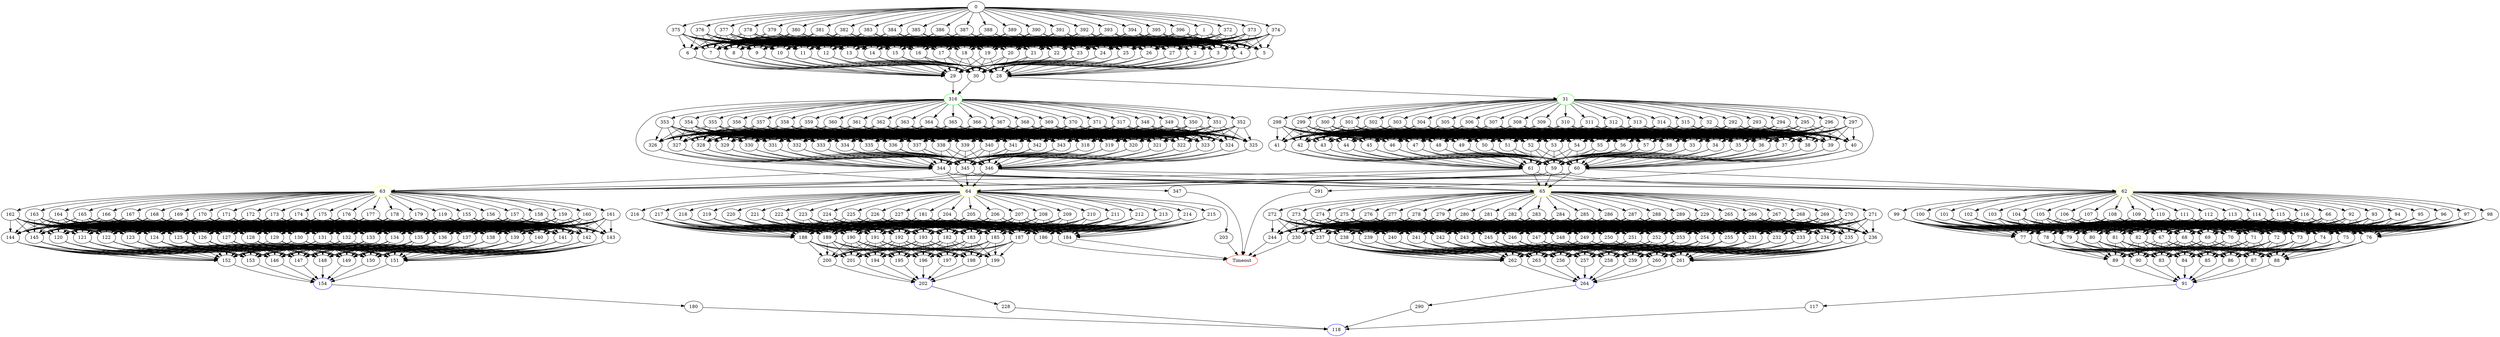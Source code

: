 digraph G {
	0 -> 1;
	0 -> 372;
	0 -> 373;
	0 -> 374;
	0 -> 375;
	0 -> 376;
	0 -> 377;
	0 -> 378;
	0 -> 379;
	0 -> 380;
	0 -> 381;
	0 -> 382;
	0 -> 383;
	0 -> 384;
	0 -> 385;
	0 -> 386;
	0 -> 387;
	0 -> 388;
	0 -> 389;
	0 -> 390;
	0 -> 391;
	0 -> 392;
	0 -> 393;
	0 -> 394;
	0 -> 395;
	0 -> 396;
	1 -> 2;
	1 -> 3;
	1 -> 4;
	1 -> 5;
	1 -> 6;
	1 -> 7;
	1 -> 8;
	1 -> 9;
	1 -> 10;
	1 -> 11;
	1 -> 12;
	1 -> 13;
	1 -> 14;
	1 -> 15;
	1 -> 16;
	1 -> 17;
	1 -> 18;
	1 -> 19;
	1 -> 20;
	1 -> 21;
	1 -> 22;
	1 -> 23;
	1 -> 24;
	1 -> 25;
	1 -> 26;
	1 -> 27;
	2 -> 28;
	2 -> 29;
	2 -> 30;
	3 -> 28;
	3 -> 29;
	3 -> 30;
	4 -> 28;
	4 -> 29;
	4 -> 30;
	5 -> 28;
	5 -> 29;
	5 -> 30;
	6 -> 28;
	6 -> 29;
	6 -> 30;
	7 -> 28;
	7 -> 29;
	7 -> 30;
	8 -> 28;
	8 -> 29;
	8 -> 30;
	9 -> 28;
	9 -> 29;
	9 -> 30;
	10 -> 28;
	10 -> 29;
	10 -> 30;
	11 -> 28;
	11 -> 29;
	11 -> 30;
	12 -> 28;
	12 -> 29;
	12 -> 30;
	13 -> 28;
	13 -> 29;
	13 -> 30;
	14 -> 28;
	14 -> 29;
	14 -> 30;
	15 -> 28;
	15 -> 29;
	15 -> 30;
	16 -> 28;
	16 -> 29;
	16 -> 30;
	17 -> 28;
	17 -> 29;
	17 -> 30;
	18 -> 28;
	18 -> 29;
	18 -> 30;
	19 -> 28;
	19 -> 29;
	19 -> 30;
	20 -> 28;
	20 -> 29;
	20 -> 30;
	21 -> 28;
	21 -> 29;
	21 -> 30;
	22 -> 28;
	22 -> 29;
	22 -> 30;
	23 -> 28;
	23 -> 29;
	23 -> 30;
	24 -> 28;
	24 -> 29;
	24 -> 30;
	25 -> 28;
	25 -> 29;
	25 -> 30;
	26 -> 28;
	26 -> 29;
	26 -> 30;
	27 -> 28;
	27 -> 29;
	27 -> 30;
	28 -> "31";
31 [color=green];
	29 -> "316";
316 [color=green];
	30 -> "316";
316 [color=green];
	31 -> 32;
	31 -> 291;
	31 -> 292;
	31 -> 293;
	31 -> 294;
	31 -> 295;
	31 -> 296;
	31 -> 297;
	31 -> 298;
	31 -> 299;
	31 -> 300;
	31 -> 301;
	31 -> 302;
	31 -> 303;
	31 -> 304;
	31 -> 305;
	31 -> 306;
	31 -> 307;
	31 -> 308;
	31 -> 309;
	31 -> 310;
	31 -> 311;
	31 -> 312;
	31 -> 313;
	31 -> 314;
	31 -> 315;
	32 -> 33;
	32 -> 34;
	32 -> 35;
	32 -> 36;
	32 -> 37;
	32 -> 38;
	32 -> 39;
	32 -> 40;
	32 -> 41;
	32 -> 42;
	32 -> 43;
	32 -> 44;
	32 -> 45;
	32 -> 46;
	32 -> 47;
	32 -> 48;
	32 -> 49;
	32 -> 50;
	32 -> 51;
	32 -> 52;
	32 -> 53;
	32 -> 54;
	32 -> 55;
	32 -> 56;
	32 -> 57;
	32 -> 58;
	33 -> 59;
	33 -> 60;
	33 -> 61;
	34 -> 59;
	34 -> 60;
	34 -> 61;
	35 -> 59;
	35 -> 60;
	35 -> 61;
	36 -> 59;
	36 -> 60;
	36 -> 61;
	37 -> 59;
	37 -> 60;
	37 -> 61;
	38 -> 59;
	38 -> 60;
	38 -> 61;
	39 -> 59;
	39 -> 60;
	39 -> 61;
	40 -> 59;
	40 -> 60;
	40 -> 61;
	41 -> 59;
	41 -> 60;
	41 -> 61;
	42 -> 59;
	42 -> 60;
	42 -> 61;
	43 -> 59;
	43 -> 60;
	43 -> 61;
	44 -> 59;
	44 -> 60;
	44 -> 61;
	45 -> 59;
	45 -> 60;
	45 -> 61;
	46 -> 59;
	46 -> 60;
	46 -> 61;
	47 -> 59;
	47 -> 60;
	47 -> 61;
	48 -> 59;
	48 -> 60;
	48 -> 61;
	49 -> 59;
	49 -> 60;
	49 -> 61;
	50 -> 59;
	50 -> 60;
	50 -> 61;
	51 -> 59;
	51 -> 60;
	51 -> 61;
	52 -> 59;
	52 -> 60;
	52 -> 61;
	53 -> 59;
	53 -> 60;
	53 -> 61;
	54 -> 59;
	54 -> 60;
	54 -> 61;
	55 -> 59;
	55 -> 60;
	55 -> 61;
	56 -> 59;
	56 -> 60;
	56 -> 61;
	57 -> 59;
	57 -> 60;
	57 -> 61;
	58 -> 59;
	58 -> 60;
	58 -> 61;
	59 -> "62";
62 [color=yellow];
	59 -> "63";
63 [color=yellow];
	59 -> "64";
64 [color=yellow];
	59 -> "65";
65 [color=yellow];
	60 -> "62";
62 [color=yellow];
	60 -> "63";
63 [color=yellow];
	60 -> "64";
64 [color=yellow];
	60 -> "65";
65 [color=yellow];
	61 -> "62";
62 [color=yellow];
	61 -> "63";
63 [color=yellow];
	61 -> "64";
64 [color=yellow];
	61 -> "65";
65 [color=yellow];
	62 -> 66;
	62 -> 92;
	62 -> 93;
	62 -> 94;
	62 -> 95;
	62 -> 96;
	62 -> 97;
	62 -> 98;
	62 -> 99;
	62 -> 100;
	62 -> 101;
	62 -> 102;
	62 -> 103;
	62 -> 104;
	62 -> 105;
	62 -> 106;
	62 -> 107;
	62 -> 108;
	62 -> 109;
	62 -> 110;
	62 -> 111;
	62 -> 112;
	62 -> 113;
	62 -> 114;
	62 -> 115;
	62 -> 116;
	63 -> 119;
	63 -> 155;
	63 -> 156;
	63 -> 157;
	63 -> 158;
	63 -> 159;
	63 -> 160;
	63 -> 161;
	63 -> 162;
	63 -> 163;
	63 -> 164;
	63 -> 165;
	63 -> 166;
	63 -> 167;
	63 -> 168;
	63 -> 169;
	63 -> 170;
	63 -> 171;
	63 -> 172;
	63 -> 173;
	63 -> 174;
	63 -> 175;
	63 -> 176;
	63 -> 177;
	63 -> 178;
	63 -> 179;
	64 -> 181;
	64 -> 203;
	64 -> 204;
	64 -> 205;
	64 -> 206;
	64 -> 207;
	64 -> 208;
	64 -> 209;
	64 -> 210;
	64 -> 211;
	64 -> 212;
	64 -> 213;
	64 -> 214;
	64 -> 215;
	64 -> 216;
	64 -> 217;
	64 -> 218;
	64 -> 219;
	64 -> 220;
	64 -> 221;
	64 -> 222;
	64 -> 223;
	64 -> 224;
	64 -> 225;
	64 -> 226;
	64 -> 227;
	65 -> 229;
	65 -> 265;
	65 -> 266;
	65 -> 267;
	65 -> 268;
	65 -> 269;
	65 -> 270;
	65 -> 271;
	65 -> 272;
	65 -> 273;
	65 -> 274;
	65 -> 275;
	65 -> 276;
	65 -> 277;
	65 -> 278;
	65 -> 279;
	65 -> 280;
	65 -> 281;
	65 -> 282;
	65 -> 283;
	65 -> 284;
	65 -> 285;
	65 -> 286;
	65 -> 287;
	65 -> 288;
	65 -> 289;
	66 -> 67;
	66 -> 68;
	66 -> 69;
	66 -> 70;
	66 -> 71;
	66 -> 72;
	66 -> 73;
	66 -> 74;
	66 -> 75;
	66 -> 76;
	66 -> 77;
	66 -> 78;
	66 -> 79;
	66 -> 80;
	66 -> 81;
	66 -> 82;
	67 -> 83;
	67 -> 84;
	67 -> 85;
	67 -> 86;
	67 -> 87;
	67 -> 88;
	67 -> 89;
	67 -> 90;
	68 -> 83;
	68 -> 84;
	68 -> 85;
	68 -> 86;
	68 -> 87;
	68 -> 88;
	68 -> 89;
	68 -> 90;
	69 -> 83;
	69 -> 84;
	69 -> 85;
	69 -> 86;
	69 -> 87;
	69 -> 88;
	69 -> 89;
	69 -> 90;
	70 -> 83;
	70 -> 84;
	70 -> 85;
	70 -> 86;
	70 -> 87;
	70 -> 88;
	70 -> 89;
	70 -> 90;
	71 -> 83;
	71 -> 84;
	71 -> 85;
	71 -> 86;
	71 -> 87;
	71 -> 88;
	71 -> 89;
	71 -> 90;
	72 -> 83;
	72 -> 84;
	72 -> 85;
	72 -> 86;
	72 -> 87;
	72 -> 88;
	72 -> 89;
	72 -> 90;
	73 -> 83;
	73 -> 84;
	73 -> 85;
	73 -> 86;
	73 -> 87;
	73 -> 88;
	73 -> 89;
	73 -> 90;
	74 -> 83;
	74 -> 84;
	74 -> 85;
	74 -> 86;
	74 -> 87;
	74 -> 88;
	74 -> 89;
	74 -> 90;
	75 -> 83;
	75 -> 84;
	75 -> 85;
	75 -> 86;
	75 -> 87;
	75 -> 88;
	75 -> 89;
	75 -> 90;
	76 -> 83;
	76 -> 84;
	76 -> 85;
	76 -> 86;
	76 -> 87;
	76 -> 88;
	76 -> 89;
	76 -> 90;
	77 -> 83;
	77 -> 84;
	77 -> 85;
	77 -> 86;
	77 -> 87;
	77 -> 88;
	77 -> 89;
	77 -> 90;
	78 -> 83;
	78 -> 84;
	78 -> 85;
	78 -> 86;
	78 -> 87;
	78 -> 88;
	78 -> 89;
	78 -> 90;
	79 -> 83;
	79 -> 84;
	79 -> 85;
	79 -> 86;
	79 -> 87;
	79 -> 88;
	79 -> 89;
	79 -> 90;
	80 -> 83;
	80 -> 84;
	80 -> 85;
	80 -> 86;
	80 -> 87;
	80 -> 88;
	80 -> 89;
	80 -> 90;
	81 -> 83;
	81 -> 84;
	81 -> 85;
	81 -> 86;
	81 -> 87;
	81 -> 88;
	81 -> 89;
	81 -> 90;
	82 -> 83;
	82 -> 84;
	82 -> 85;
	82 -> 86;
	82 -> 87;
	82 -> 88;
	82 -> 89;
	82 -> 90;
	83 -> "91";
91 [color=blue];
	84 -> "91";
91 [color=blue];
	85 -> "91";
91 [color=blue];
	86 -> "91";
91 [color=blue];
	87 -> "91";
91 [color=blue];
	88 -> "91";
91 [color=blue];
	89 -> "91";
91 [color=blue];
	90 -> "91";
91 [color=blue];
	91 -> 117;
	92 -> 67;
	92 -> 68;
	92 -> 69;
	92 -> 70;
	92 -> 71;
	92 -> 72;
	92 -> 73;
	92 -> 74;
	92 -> 75;
	92 -> 76;
	92 -> 77;
	92 -> 78;
	92 -> 79;
	92 -> 80;
	92 -> 81;
	92 -> 82;
	93 -> 67;
	93 -> 68;
	93 -> 69;
	93 -> 70;
	93 -> 71;
	93 -> 72;
	93 -> 73;
	93 -> 74;
	93 -> 75;
	93 -> 76;
	93 -> 77;
	93 -> 78;
	93 -> 79;
	93 -> 80;
	93 -> 81;
	93 -> 82;
	94 -> 67;
	94 -> 68;
	94 -> 69;
	94 -> 70;
	94 -> 71;
	94 -> 72;
	94 -> 73;
	94 -> 74;
	94 -> 75;
	94 -> 76;
	94 -> 77;
	94 -> 78;
	94 -> 79;
	94 -> 80;
	94 -> 81;
	94 -> 82;
	95 -> 67;
	95 -> 68;
	95 -> 69;
	95 -> 70;
	95 -> 71;
	95 -> 72;
	95 -> 73;
	95 -> 74;
	95 -> 75;
	95 -> 76;
	95 -> 77;
	95 -> 78;
	95 -> 79;
	95 -> 80;
	95 -> 81;
	95 -> 82;
	96 -> 67;
	96 -> 68;
	96 -> 69;
	96 -> 70;
	96 -> 71;
	96 -> 72;
	96 -> 73;
	96 -> 74;
	96 -> 75;
	96 -> 76;
	96 -> 77;
	96 -> 78;
	96 -> 79;
	96 -> 80;
	96 -> 81;
	96 -> 82;
	97 -> 67;
	97 -> 68;
	97 -> 69;
	97 -> 70;
	97 -> 71;
	97 -> 72;
	97 -> 73;
	97 -> 74;
	97 -> 75;
	97 -> 76;
	97 -> 77;
	97 -> 78;
	97 -> 79;
	97 -> 80;
	97 -> 81;
	97 -> 82;
	98 -> 67;
	98 -> 68;
	98 -> 69;
	98 -> 70;
	98 -> 71;
	98 -> 72;
	98 -> 73;
	98 -> 74;
	98 -> 75;
	98 -> 76;
	98 -> 77;
	98 -> 78;
	98 -> 79;
	98 -> 80;
	98 -> 81;
	98 -> 82;
	99 -> 67;
	99 -> 68;
	99 -> 69;
	99 -> 70;
	99 -> 71;
	99 -> 72;
	99 -> 73;
	99 -> 74;
	99 -> 75;
	99 -> 76;
	99 -> 77;
	99 -> 78;
	99 -> 79;
	99 -> 80;
	99 -> 81;
	99 -> 82;
	100 -> 67;
	100 -> 68;
	100 -> 69;
	100 -> 70;
	100 -> 71;
	100 -> 72;
	100 -> 73;
	100 -> 74;
	100 -> 75;
	100 -> 76;
	100 -> 77;
	100 -> 78;
	100 -> 79;
	100 -> 80;
	100 -> 81;
	100 -> 82;
	101 -> 67;
	101 -> 68;
	101 -> 69;
	101 -> 70;
	101 -> 71;
	101 -> 72;
	101 -> 73;
	101 -> 74;
	101 -> 75;
	101 -> 76;
	101 -> 77;
	101 -> 78;
	101 -> 79;
	101 -> 80;
	101 -> 81;
	101 -> 82;
	102 -> 67;
	102 -> 68;
	102 -> 69;
	102 -> 70;
	102 -> 71;
	102 -> 72;
	102 -> 73;
	102 -> 74;
	102 -> 75;
	102 -> 76;
	102 -> 77;
	102 -> 78;
	102 -> 79;
	102 -> 80;
	102 -> 81;
	102 -> 82;
	103 -> 67;
	103 -> 68;
	103 -> 69;
	103 -> 70;
	103 -> 71;
	103 -> 72;
	103 -> 73;
	103 -> 74;
	103 -> 75;
	103 -> 76;
	103 -> 77;
	103 -> 78;
	103 -> 79;
	103 -> 80;
	103 -> 81;
	103 -> 82;
	104 -> 67;
	104 -> 68;
	104 -> 69;
	104 -> 70;
	104 -> 71;
	104 -> 72;
	104 -> 73;
	104 -> 74;
	104 -> 75;
	104 -> 76;
	104 -> 77;
	104 -> 78;
	104 -> 79;
	104 -> 80;
	104 -> 81;
	104 -> 82;
	105 -> 67;
	105 -> 68;
	105 -> 69;
	105 -> 70;
	105 -> 71;
	105 -> 72;
	105 -> 73;
	105 -> 74;
	105 -> 75;
	105 -> 76;
	105 -> 77;
	105 -> 78;
	105 -> 79;
	105 -> 80;
	105 -> 81;
	105 -> 82;
	106 -> 67;
	106 -> 68;
	106 -> 69;
	106 -> 70;
	106 -> 71;
	106 -> 72;
	106 -> 73;
	106 -> 74;
	106 -> 75;
	106 -> 76;
	106 -> 77;
	106 -> 78;
	106 -> 79;
	106 -> 80;
	106 -> 81;
	106 -> 82;
	107 -> 67;
	107 -> 68;
	107 -> 69;
	107 -> 70;
	107 -> 71;
	107 -> 72;
	107 -> 73;
	107 -> 74;
	107 -> 75;
	107 -> 76;
	107 -> 77;
	107 -> 78;
	107 -> 79;
	107 -> 80;
	107 -> 81;
	107 -> 82;
	108 -> 67;
	108 -> 68;
	108 -> 69;
	108 -> 70;
	108 -> 71;
	108 -> 72;
	108 -> 73;
	108 -> 74;
	108 -> 75;
	108 -> 76;
	108 -> 77;
	108 -> 78;
	108 -> 79;
	108 -> 80;
	108 -> 81;
	108 -> 82;
	109 -> 67;
	109 -> 68;
	109 -> 69;
	109 -> 70;
	109 -> 71;
	109 -> 72;
	109 -> 73;
	109 -> 74;
	109 -> 75;
	109 -> 76;
	109 -> 77;
	109 -> 78;
	109 -> 79;
	109 -> 80;
	109 -> 81;
	109 -> 82;
	110 -> 67;
	110 -> 68;
	110 -> 69;
	110 -> 70;
	110 -> 71;
	110 -> 72;
	110 -> 73;
	110 -> 74;
	110 -> 75;
	110 -> 76;
	110 -> 77;
	110 -> 78;
	110 -> 79;
	110 -> 80;
	110 -> 81;
	110 -> 82;
	111 -> 67;
	111 -> 68;
	111 -> 69;
	111 -> 70;
	111 -> 71;
	111 -> 72;
	111 -> 73;
	111 -> 74;
	111 -> 75;
	111 -> 76;
	111 -> 77;
	111 -> 78;
	111 -> 79;
	111 -> 80;
	111 -> 81;
	111 -> 82;
	112 -> 67;
	112 -> 68;
	112 -> 69;
	112 -> 70;
	112 -> 71;
	112 -> 72;
	112 -> 73;
	112 -> 74;
	112 -> 75;
	112 -> 76;
	112 -> 77;
	112 -> 78;
	112 -> 79;
	112 -> 80;
	112 -> 81;
	112 -> 82;
	113 -> 67;
	113 -> 68;
	113 -> 69;
	113 -> 70;
	113 -> 71;
	113 -> 72;
	113 -> 73;
	113 -> 74;
	113 -> 75;
	113 -> 76;
	113 -> 77;
	113 -> 78;
	113 -> 79;
	113 -> 80;
	113 -> 81;
	113 -> 82;
	114 -> 67;
	114 -> 68;
	114 -> 69;
	114 -> 70;
	114 -> 71;
	114 -> 72;
	114 -> 73;
	114 -> 74;
	114 -> 75;
	114 -> 76;
	114 -> 77;
	114 -> 78;
	114 -> 79;
	114 -> 80;
	114 -> 81;
	114 -> 82;
	115 -> 67;
	115 -> 68;
	115 -> 69;
	115 -> 70;
	115 -> 71;
	115 -> 72;
	115 -> 73;
	115 -> 74;
	115 -> 75;
	115 -> 76;
	115 -> 77;
	115 -> 78;
	115 -> 79;
	115 -> 80;
	115 -> 81;
	115 -> 82;
	116 -> 67;
	116 -> 68;
	116 -> 69;
	116 -> 70;
	116 -> 71;
	116 -> 72;
	116 -> 73;
	116 -> 74;
	116 -> 75;
	116 -> 76;
	116 -> 77;
	116 -> 78;
	116 -> 79;
	116 -> 80;
	116 -> 81;
	116 -> 82;
	117 -> "118";
118 [color=blue];
	119 -> 120;
	119 -> 121;
	119 -> 122;
	119 -> 123;
	119 -> 124;
	119 -> 125;
	119 -> 126;
	119 -> 127;
	119 -> 128;
	119 -> 129;
	119 -> 130;
	119 -> 131;
	119 -> 132;
	119 -> 133;
	119 -> 134;
	119 -> 135;
	119 -> 136;
	119 -> 137;
	119 -> 138;
	119 -> 139;
	119 -> 140;
	119 -> 141;
	119 -> 142;
	119 -> 143;
	119 -> 144;
	119 -> 145;
	120 -> 146;
	120 -> 147;
	120 -> 148;
	120 -> 149;
	120 -> 150;
	120 -> 151;
	120 -> 152;
	120 -> 153;
	121 -> 146;
	121 -> 147;
	121 -> 148;
	121 -> 149;
	121 -> 150;
	121 -> 151;
	121 -> 152;
	121 -> 153;
	122 -> 146;
	122 -> 147;
	122 -> 148;
	122 -> 149;
	122 -> 150;
	122 -> 151;
	122 -> 152;
	122 -> 153;
	123 -> 146;
	123 -> 147;
	123 -> 148;
	123 -> 149;
	123 -> 150;
	123 -> 151;
	123 -> 152;
	123 -> 153;
	124 -> 146;
	124 -> 147;
	124 -> 148;
	124 -> 149;
	124 -> 150;
	124 -> 151;
	124 -> 152;
	124 -> 153;
	125 -> 146;
	125 -> 147;
	125 -> 148;
	125 -> 149;
	125 -> 150;
	125 -> 151;
	125 -> 152;
	125 -> 153;
	126 -> 146;
	126 -> 147;
	126 -> 148;
	126 -> 149;
	126 -> 150;
	126 -> 151;
	126 -> 152;
	126 -> 153;
	127 -> 146;
	127 -> 147;
	127 -> 148;
	127 -> 149;
	127 -> 150;
	127 -> 151;
	127 -> 152;
	127 -> 153;
	128 -> 146;
	128 -> 147;
	128 -> 148;
	128 -> 149;
	128 -> 150;
	128 -> 151;
	128 -> 152;
	128 -> 153;
	129 -> 146;
	129 -> 147;
	129 -> 148;
	129 -> 149;
	129 -> 150;
	129 -> 151;
	129 -> 152;
	129 -> 153;
	130 -> 146;
	130 -> 147;
	130 -> 148;
	130 -> 149;
	130 -> 150;
	130 -> 151;
	130 -> 152;
	130 -> 153;
	131 -> 146;
	131 -> 147;
	131 -> 148;
	131 -> 149;
	131 -> 150;
	131 -> 151;
	131 -> 152;
	131 -> 153;
	132 -> 146;
	132 -> 147;
	132 -> 148;
	132 -> 149;
	132 -> 150;
	132 -> 151;
	132 -> 152;
	132 -> 153;
	133 -> 146;
	133 -> 147;
	133 -> 148;
	133 -> 149;
	133 -> 150;
	133 -> 151;
	133 -> 152;
	133 -> 153;
	134 -> 146;
	134 -> 147;
	134 -> 148;
	134 -> 149;
	134 -> 150;
	134 -> 151;
	134 -> 152;
	134 -> 153;
	135 -> 146;
	135 -> 147;
	135 -> 148;
	135 -> 149;
	135 -> 150;
	135 -> 151;
	135 -> 152;
	135 -> 153;
	136 -> 146;
	136 -> 147;
	136 -> 148;
	136 -> 149;
	136 -> 150;
	136 -> 151;
	136 -> 152;
	136 -> 153;
	137 -> 146;
	137 -> 147;
	137 -> 148;
	137 -> 149;
	137 -> 150;
	137 -> 151;
	137 -> 152;
	137 -> 153;
	138 -> 146;
	138 -> 147;
	138 -> 148;
	138 -> 149;
	138 -> 150;
	138 -> 151;
	138 -> 152;
	138 -> 153;
	139 -> 146;
	139 -> 147;
	139 -> 148;
	139 -> 149;
	139 -> 150;
	139 -> 151;
	139 -> 152;
	139 -> 153;
	140 -> 146;
	140 -> 147;
	140 -> 148;
	140 -> 149;
	140 -> 150;
	140 -> 151;
	140 -> 152;
	140 -> 153;
	141 -> 146;
	141 -> 147;
	141 -> 148;
	141 -> 149;
	141 -> 150;
	141 -> 151;
	141 -> 152;
	141 -> 153;
	142 -> 146;
	142 -> 147;
	142 -> 148;
	142 -> 149;
	142 -> 150;
	142 -> 151;
	142 -> 152;
	142 -> 153;
	143 -> 146;
	143 -> 147;
	143 -> 148;
	143 -> 149;
	143 -> 150;
	143 -> 151;
	143 -> 152;
	143 -> 153;
	144 -> 146;
	144 -> 147;
	144 -> 148;
	144 -> 149;
	144 -> 150;
	144 -> 151;
	144 -> 152;
	144 -> 153;
	145 -> 146;
	145 -> 147;
	145 -> 148;
	145 -> 149;
	145 -> 150;
	145 -> 151;
	145 -> 152;
	145 -> 153;
	146 -> "154";
154 [color=blue];
	147 -> "154";
154 [color=blue];
	148 -> "154";
154 [color=blue];
	149 -> "154";
154 [color=blue];
	150 -> "154";
154 [color=blue];
	151 -> "154";
154 [color=blue];
	152 -> "154";
154 [color=blue];
	153 -> "154";
154 [color=blue];
	154 -> 180;
	155 -> 120;
	155 -> 121;
	155 -> 122;
	155 -> 123;
	155 -> 124;
	155 -> 125;
	155 -> 126;
	155 -> 127;
	155 -> 128;
	155 -> 129;
	155 -> 130;
	155 -> 131;
	155 -> 132;
	155 -> 133;
	155 -> 134;
	155 -> 135;
	155 -> 136;
	155 -> 137;
	155 -> 138;
	155 -> 139;
	155 -> 140;
	155 -> 141;
	155 -> 142;
	155 -> 143;
	155 -> 144;
	155 -> 145;
	156 -> 120;
	156 -> 121;
	156 -> 122;
	156 -> 123;
	156 -> 124;
	156 -> 125;
	156 -> 126;
	156 -> 127;
	156 -> 128;
	156 -> 129;
	156 -> 130;
	156 -> 131;
	156 -> 132;
	156 -> 133;
	156 -> 134;
	156 -> 135;
	156 -> 136;
	156 -> 137;
	156 -> 138;
	156 -> 139;
	156 -> 140;
	156 -> 141;
	156 -> 142;
	156 -> 143;
	156 -> 144;
	156 -> 145;
	157 -> 120;
	157 -> 121;
	157 -> 122;
	157 -> 123;
	157 -> 124;
	157 -> 125;
	157 -> 126;
	157 -> 127;
	157 -> 128;
	157 -> 129;
	157 -> 130;
	157 -> 131;
	157 -> 132;
	157 -> 133;
	157 -> 134;
	157 -> 135;
	157 -> 136;
	157 -> 137;
	157 -> 138;
	157 -> 139;
	157 -> 140;
	157 -> 141;
	157 -> 142;
	157 -> 143;
	157 -> 144;
	157 -> 145;
	158 -> 120;
	158 -> 121;
	158 -> 122;
	158 -> 123;
	158 -> 124;
	158 -> 125;
	158 -> 126;
	158 -> 127;
	158 -> 128;
	158 -> 129;
	158 -> 130;
	158 -> 131;
	158 -> 132;
	158 -> 133;
	158 -> 134;
	158 -> 135;
	158 -> 136;
	158 -> 137;
	158 -> 138;
	158 -> 139;
	158 -> 140;
	158 -> 141;
	158 -> 142;
	158 -> 143;
	158 -> 144;
	158 -> 145;
	159 -> 120;
	159 -> 121;
	159 -> 122;
	159 -> 123;
	159 -> 124;
	159 -> 125;
	159 -> 126;
	159 -> 127;
	159 -> 128;
	159 -> 129;
	159 -> 130;
	159 -> 131;
	159 -> 132;
	159 -> 133;
	159 -> 134;
	159 -> 135;
	159 -> 136;
	159 -> 137;
	159 -> 138;
	159 -> 139;
	159 -> 140;
	159 -> 141;
	159 -> 142;
	159 -> 143;
	159 -> 144;
	159 -> 145;
	160 -> 120;
	160 -> 121;
	160 -> 122;
	160 -> 123;
	160 -> 124;
	160 -> 125;
	160 -> 126;
	160 -> 127;
	160 -> 128;
	160 -> 129;
	160 -> 130;
	160 -> 131;
	160 -> 132;
	160 -> 133;
	160 -> 134;
	160 -> 135;
	160 -> 136;
	160 -> 137;
	160 -> 138;
	160 -> 139;
	160 -> 140;
	160 -> 141;
	160 -> 142;
	160 -> 143;
	160 -> 144;
	160 -> 145;
	161 -> 120;
	161 -> 121;
	161 -> 122;
	161 -> 123;
	161 -> 124;
	161 -> 125;
	161 -> 126;
	161 -> 127;
	161 -> 128;
	161 -> 129;
	161 -> 130;
	161 -> 131;
	161 -> 132;
	161 -> 133;
	161 -> 134;
	161 -> 135;
	161 -> 136;
	161 -> 137;
	161 -> 138;
	161 -> 139;
	161 -> 140;
	161 -> 141;
	161 -> 142;
	161 -> 143;
	161 -> 144;
	161 -> 145;
	162 -> 120;
	162 -> 121;
	162 -> 122;
	162 -> 123;
	162 -> 124;
	162 -> 125;
	162 -> 126;
	162 -> 127;
	162 -> 128;
	162 -> 129;
	162 -> 130;
	162 -> 131;
	162 -> 132;
	162 -> 133;
	162 -> 134;
	162 -> 135;
	162 -> 136;
	162 -> 137;
	162 -> 138;
	162 -> 139;
	162 -> 140;
	162 -> 141;
	162 -> 142;
	162 -> 143;
	162 -> 144;
	162 -> 145;
	163 -> 120;
	163 -> 121;
	163 -> 122;
	163 -> 123;
	163 -> 124;
	163 -> 125;
	163 -> 126;
	163 -> 127;
	163 -> 128;
	163 -> 129;
	163 -> 130;
	163 -> 131;
	163 -> 132;
	163 -> 133;
	163 -> 134;
	163 -> 135;
	163 -> 136;
	163 -> 137;
	163 -> 138;
	163 -> 139;
	163 -> 140;
	163 -> 141;
	163 -> 142;
	163 -> 143;
	163 -> 144;
	163 -> 145;
	164 -> 120;
	164 -> 121;
	164 -> 122;
	164 -> 123;
	164 -> 124;
	164 -> 125;
	164 -> 126;
	164 -> 127;
	164 -> 128;
	164 -> 129;
	164 -> 130;
	164 -> 131;
	164 -> 132;
	164 -> 133;
	164 -> 134;
	164 -> 135;
	164 -> 136;
	164 -> 137;
	164 -> 138;
	164 -> 139;
	164 -> 140;
	164 -> 141;
	164 -> 142;
	164 -> 143;
	164 -> 144;
	164 -> 145;
	165 -> 120;
	165 -> 121;
	165 -> 122;
	165 -> 123;
	165 -> 124;
	165 -> 125;
	165 -> 126;
	165 -> 127;
	165 -> 128;
	165 -> 129;
	165 -> 130;
	165 -> 131;
	165 -> 132;
	165 -> 133;
	165 -> 134;
	165 -> 135;
	165 -> 136;
	165 -> 137;
	165 -> 138;
	165 -> 139;
	165 -> 140;
	165 -> 141;
	165 -> 142;
	165 -> 143;
	165 -> 144;
	165 -> 145;
	166 -> 120;
	166 -> 121;
	166 -> 122;
	166 -> 123;
	166 -> 124;
	166 -> 125;
	166 -> 126;
	166 -> 127;
	166 -> 128;
	166 -> 129;
	166 -> 130;
	166 -> 131;
	166 -> 132;
	166 -> 133;
	166 -> 134;
	166 -> 135;
	166 -> 136;
	166 -> 137;
	166 -> 138;
	166 -> 139;
	166 -> 140;
	166 -> 141;
	166 -> 142;
	166 -> 143;
	166 -> 144;
	166 -> 145;
	167 -> 120;
	167 -> 121;
	167 -> 122;
	167 -> 123;
	167 -> 124;
	167 -> 125;
	167 -> 126;
	167 -> 127;
	167 -> 128;
	167 -> 129;
	167 -> 130;
	167 -> 131;
	167 -> 132;
	167 -> 133;
	167 -> 134;
	167 -> 135;
	167 -> 136;
	167 -> 137;
	167 -> 138;
	167 -> 139;
	167 -> 140;
	167 -> 141;
	167 -> 142;
	167 -> 143;
	167 -> 144;
	167 -> 145;
	168 -> 120;
	168 -> 121;
	168 -> 122;
	168 -> 123;
	168 -> 124;
	168 -> 125;
	168 -> 126;
	168 -> 127;
	168 -> 128;
	168 -> 129;
	168 -> 130;
	168 -> 131;
	168 -> 132;
	168 -> 133;
	168 -> 134;
	168 -> 135;
	168 -> 136;
	168 -> 137;
	168 -> 138;
	168 -> 139;
	168 -> 140;
	168 -> 141;
	168 -> 142;
	168 -> 143;
	168 -> 144;
	168 -> 145;
	169 -> 120;
	169 -> 121;
	169 -> 122;
	169 -> 123;
	169 -> 124;
	169 -> 125;
	169 -> 126;
	169 -> 127;
	169 -> 128;
	169 -> 129;
	169 -> 130;
	169 -> 131;
	169 -> 132;
	169 -> 133;
	169 -> 134;
	169 -> 135;
	169 -> 136;
	169 -> 137;
	169 -> 138;
	169 -> 139;
	169 -> 140;
	169 -> 141;
	169 -> 142;
	169 -> 143;
	169 -> 144;
	169 -> 145;
	170 -> 120;
	170 -> 121;
	170 -> 122;
	170 -> 123;
	170 -> 124;
	170 -> 125;
	170 -> 126;
	170 -> 127;
	170 -> 128;
	170 -> 129;
	170 -> 130;
	170 -> 131;
	170 -> 132;
	170 -> 133;
	170 -> 134;
	170 -> 135;
	170 -> 136;
	170 -> 137;
	170 -> 138;
	170 -> 139;
	170 -> 140;
	170 -> 141;
	170 -> 142;
	170 -> 143;
	170 -> 144;
	170 -> 145;
	171 -> 120;
	171 -> 121;
	171 -> 122;
	171 -> 123;
	171 -> 124;
	171 -> 125;
	171 -> 126;
	171 -> 127;
	171 -> 128;
	171 -> 129;
	171 -> 130;
	171 -> 131;
	171 -> 132;
	171 -> 133;
	171 -> 134;
	171 -> 135;
	171 -> 136;
	171 -> 137;
	171 -> 138;
	171 -> 139;
	171 -> 140;
	171 -> 141;
	171 -> 142;
	171 -> 143;
	171 -> 144;
	171 -> 145;
	172 -> 120;
	172 -> 121;
	172 -> 122;
	172 -> 123;
	172 -> 124;
	172 -> 125;
	172 -> 126;
	172 -> 127;
	172 -> 128;
	172 -> 129;
	172 -> 130;
	172 -> 131;
	172 -> 132;
	172 -> 133;
	172 -> 134;
	172 -> 135;
	172 -> 136;
	172 -> 137;
	172 -> 138;
	172 -> 139;
	172 -> 140;
	172 -> 141;
	172 -> 142;
	172 -> 143;
	172 -> 144;
	172 -> 145;
	173 -> 120;
	173 -> 121;
	173 -> 122;
	173 -> 123;
	173 -> 124;
	173 -> 125;
	173 -> 126;
	173 -> 127;
	173 -> 128;
	173 -> 129;
	173 -> 130;
	173 -> 131;
	173 -> 132;
	173 -> 133;
	173 -> 134;
	173 -> 135;
	173 -> 136;
	173 -> 137;
	173 -> 138;
	173 -> 139;
	173 -> 140;
	173 -> 141;
	173 -> 142;
	173 -> 143;
	173 -> 144;
	173 -> 145;
	174 -> 120;
	174 -> 121;
	174 -> 122;
	174 -> 123;
	174 -> 124;
	174 -> 125;
	174 -> 126;
	174 -> 127;
	174 -> 128;
	174 -> 129;
	174 -> 130;
	174 -> 131;
	174 -> 132;
	174 -> 133;
	174 -> 134;
	174 -> 135;
	174 -> 136;
	174 -> 137;
	174 -> 138;
	174 -> 139;
	174 -> 140;
	174 -> 141;
	174 -> 142;
	174 -> 143;
	174 -> 144;
	174 -> 145;
	175 -> 120;
	175 -> 121;
	175 -> 122;
	175 -> 123;
	175 -> 124;
	175 -> 125;
	175 -> 126;
	175 -> 127;
	175 -> 128;
	175 -> 129;
	175 -> 130;
	175 -> 131;
	175 -> 132;
	175 -> 133;
	175 -> 134;
	175 -> 135;
	175 -> 136;
	175 -> 137;
	175 -> 138;
	175 -> 139;
	175 -> 140;
	175 -> 141;
	175 -> 142;
	175 -> 143;
	175 -> 144;
	175 -> 145;
	176 -> 120;
	176 -> 121;
	176 -> 122;
	176 -> 123;
	176 -> 124;
	176 -> 125;
	176 -> 126;
	176 -> 127;
	176 -> 128;
	176 -> 129;
	176 -> 130;
	176 -> 131;
	176 -> 132;
	176 -> 133;
	176 -> 134;
	176 -> 135;
	176 -> 136;
	176 -> 137;
	176 -> 138;
	176 -> 139;
	176 -> 140;
	176 -> 141;
	176 -> 142;
	176 -> 143;
	176 -> 144;
	176 -> 145;
	177 -> 120;
	177 -> 121;
	177 -> 122;
	177 -> 123;
	177 -> 124;
	177 -> 125;
	177 -> 126;
	177 -> 127;
	177 -> 128;
	177 -> 129;
	177 -> 130;
	177 -> 131;
	177 -> 132;
	177 -> 133;
	177 -> 134;
	177 -> 135;
	177 -> 136;
	177 -> 137;
	177 -> 138;
	177 -> 139;
	177 -> 140;
	177 -> 141;
	177 -> 142;
	177 -> 143;
	177 -> 144;
	177 -> 145;
	178 -> 120;
	178 -> 121;
	178 -> 122;
	178 -> 123;
	178 -> 124;
	178 -> 125;
	178 -> 126;
	178 -> 127;
	178 -> 128;
	178 -> 129;
	178 -> 130;
	178 -> 131;
	178 -> 132;
	178 -> 133;
	178 -> 134;
	178 -> 135;
	178 -> 136;
	178 -> 137;
	178 -> 138;
	178 -> 139;
	178 -> 140;
	178 -> 141;
	178 -> 142;
	178 -> 143;
	178 -> 144;
	178 -> 145;
	179 -> 120;
	179 -> 121;
	179 -> 122;
	179 -> 123;
	179 -> 124;
	179 -> 125;
	179 -> 126;
	179 -> 127;
	179 -> 128;
	179 -> 129;
	179 -> 130;
	179 -> 131;
	179 -> 132;
	179 -> 133;
	179 -> 134;
	179 -> 135;
	179 -> 136;
	179 -> 137;
	179 -> 138;
	179 -> 139;
	179 -> 140;
	179 -> 141;
	179 -> 142;
	179 -> 143;
	179 -> 144;
	179 -> 145;
	180 -> "118";
118 [color=blue];
	181 -> 182;
	181 -> 183;
	181 -> 184;
	181 -> 185;
	181 -> 186;
	181 -> 187;
	181 -> 188;
	181 -> 189;
	181 -> 190;
	181 -> 191;
	181 -> 192;
	181 -> 193;
	182 -> 194;
	182 -> 195;
	182 -> 196;
	182 -> 197;
	182 -> 198;
	182 -> 199;
	182 -> 200;
	182 -> 201;
	183 -> 194;
	183 -> 195;
	183 -> 196;
	183 -> 197;
	183 -> 198;
	183 -> 199;
	183 -> 200;
	183 -> 201;
	184 -> "Timeout";
Timeout [color=red];
	185 -> 194;
	185 -> 195;
	185 -> 196;
	185 -> 197;
	185 -> 198;
	185 -> 199;
	185 -> 200;
	185 -> 201;
	186 -> "Timeout";
Timeout [color=red];
	187 -> 194;
	187 -> 195;
	187 -> 196;
	187 -> 197;
	187 -> 198;
	187 -> 199;
	187 -> 200;
	187 -> 201;
	188 -> 194;
	188 -> 195;
	188 -> 196;
	188 -> 197;
	188 -> 198;
	188 -> 199;
	188 -> 200;
	188 -> 201;
	189 -> 194;
	189 -> 195;
	189 -> 196;
	189 -> 197;
	189 -> 198;
	189 -> 199;
	189 -> 200;
	189 -> 201;
	190 -> 194;
	190 -> 195;
	190 -> 196;
	190 -> 197;
	190 -> 198;
	190 -> 199;
	190 -> 200;
	190 -> 201;
	191 -> 194;
	191 -> 195;
	191 -> 196;
	191 -> 197;
	191 -> 198;
	191 -> 199;
	191 -> 200;
	191 -> 201;
	192 -> 194;
	192 -> 195;
	192 -> 196;
	192 -> 197;
	192 -> 198;
	192 -> 199;
	192 -> 200;
	192 -> 201;
	193 -> 194;
	193 -> 195;
	193 -> 196;
	193 -> 197;
	193 -> 198;
	193 -> 199;
	193 -> 200;
	193 -> 201;
	194 -> "202";
202 [color=blue];
	195 -> "202";
202 [color=blue];
	196 -> "202";
202 [color=blue];
	197 -> "202";
202 [color=blue];
	198 -> "202";
202 [color=blue];
	199 -> "202";
202 [color=blue];
	200 -> "202";
202 [color=blue];
	201 -> "202";
202 [color=blue];
	202 -> 228;
	203 -> "Timeout";
Timeout [color=red];
	204 -> 182;
	204 -> 183;
	204 -> 184;
	204 -> 185;
	204 -> 186;
	204 -> 187;
	204 -> 188;
	204 -> 189;
	204 -> 190;
	204 -> 191;
	204 -> 192;
	204 -> 193;
	205 -> 182;
	205 -> 183;
	205 -> 184;
	205 -> 185;
	205 -> 186;
	205 -> 187;
	205 -> 188;
	205 -> 189;
	205 -> 190;
	205 -> 191;
	205 -> 192;
	205 -> 193;
	206 -> 182;
	206 -> 183;
	206 -> 184;
	206 -> 185;
	206 -> 186;
	206 -> 187;
	206 -> 188;
	206 -> 189;
	206 -> 190;
	206 -> 191;
	206 -> 192;
	206 -> 193;
	207 -> 182;
	207 -> 183;
	207 -> 184;
	207 -> 185;
	207 -> 186;
	207 -> 187;
	207 -> 188;
	207 -> 189;
	207 -> 190;
	207 -> 191;
	207 -> 192;
	207 -> 193;
	208 -> 182;
	208 -> 183;
	208 -> 184;
	208 -> 185;
	208 -> 186;
	208 -> 187;
	208 -> 188;
	208 -> 189;
	208 -> 190;
	208 -> 191;
	208 -> 192;
	208 -> 193;
	209 -> 182;
	209 -> 183;
	209 -> 184;
	209 -> 185;
	209 -> 186;
	209 -> 187;
	209 -> 188;
	209 -> 189;
	209 -> 190;
	209 -> 191;
	209 -> 192;
	209 -> 193;
	210 -> 182;
	210 -> 183;
	210 -> 184;
	210 -> 185;
	210 -> 186;
	210 -> 187;
	210 -> 188;
	210 -> 189;
	210 -> 190;
	210 -> 191;
	210 -> 192;
	210 -> 193;
	211 -> 182;
	211 -> 183;
	211 -> 184;
	211 -> 185;
	211 -> 186;
	211 -> 187;
	211 -> 188;
	211 -> 189;
	211 -> 190;
	211 -> 191;
	211 -> 192;
	211 -> 193;
	212 -> 182;
	212 -> 183;
	212 -> 184;
	212 -> 185;
	212 -> 186;
	212 -> 187;
	212 -> 188;
	212 -> 189;
	212 -> 190;
	212 -> 191;
	212 -> 192;
	212 -> 193;
	213 -> 182;
	213 -> 183;
	213 -> 184;
	213 -> 185;
	213 -> 186;
	213 -> 187;
	213 -> 188;
	213 -> 189;
	213 -> 190;
	213 -> 191;
	213 -> 192;
	213 -> 193;
	214 -> 182;
	214 -> 183;
	214 -> 184;
	214 -> 185;
	214 -> 186;
	214 -> 187;
	214 -> 188;
	214 -> 189;
	214 -> 190;
	214 -> 191;
	214 -> 192;
	214 -> 193;
	215 -> 182;
	215 -> 183;
	215 -> 184;
	215 -> 185;
	215 -> 186;
	215 -> 187;
	215 -> 188;
	215 -> 189;
	215 -> 190;
	215 -> 191;
	215 -> 192;
	215 -> 193;
	216 -> 182;
	216 -> 183;
	216 -> 184;
	216 -> 185;
	216 -> 186;
	216 -> 187;
	216 -> 188;
	216 -> 189;
	216 -> 190;
	216 -> 191;
	216 -> 192;
	216 -> 193;
	217 -> 182;
	217 -> 183;
	217 -> 184;
	217 -> 185;
	217 -> 186;
	217 -> 187;
	217 -> 188;
	217 -> 189;
	217 -> 190;
	217 -> 191;
	217 -> 192;
	217 -> 193;
	218 -> 182;
	218 -> 183;
	218 -> 184;
	218 -> 185;
	218 -> 186;
	218 -> 187;
	218 -> 188;
	218 -> 189;
	218 -> 190;
	218 -> 191;
	218 -> 192;
	218 -> 193;
	219 -> 182;
	219 -> 183;
	219 -> 184;
	219 -> 185;
	219 -> 186;
	219 -> 187;
	219 -> 188;
	219 -> 189;
	219 -> 190;
	219 -> 191;
	219 -> 192;
	219 -> 193;
	220 -> 182;
	220 -> 183;
	220 -> 184;
	220 -> 185;
	220 -> 186;
	220 -> 187;
	220 -> 188;
	220 -> 189;
	220 -> 190;
	220 -> 191;
	220 -> 192;
	220 -> 193;
	221 -> 182;
	221 -> 183;
	221 -> 184;
	221 -> 185;
	221 -> 186;
	221 -> 187;
	221 -> 188;
	221 -> 189;
	221 -> 190;
	221 -> 191;
	221 -> 192;
	221 -> 193;
	222 -> 182;
	222 -> 183;
	222 -> 184;
	222 -> 185;
	222 -> 186;
	222 -> 187;
	222 -> 188;
	222 -> 189;
	222 -> 190;
	222 -> 191;
	222 -> 192;
	222 -> 193;
	223 -> 182;
	223 -> 183;
	223 -> 184;
	223 -> 185;
	223 -> 186;
	223 -> 187;
	223 -> 188;
	223 -> 189;
	223 -> 190;
	223 -> 191;
	223 -> 192;
	223 -> 193;
	224 -> 182;
	224 -> 183;
	224 -> 184;
	224 -> 185;
	224 -> 186;
	224 -> 187;
	224 -> 188;
	224 -> 189;
	224 -> 190;
	224 -> 191;
	224 -> 192;
	224 -> 193;
	225 -> 182;
	225 -> 183;
	225 -> 184;
	225 -> 185;
	225 -> 186;
	225 -> 187;
	225 -> 188;
	225 -> 189;
	225 -> 190;
	225 -> 191;
	225 -> 192;
	225 -> 193;
	226 -> 182;
	226 -> 183;
	226 -> 184;
	226 -> 185;
	226 -> 186;
	226 -> 187;
	226 -> 188;
	226 -> 189;
	226 -> 190;
	226 -> 191;
	226 -> 192;
	226 -> 193;
	227 -> 182;
	227 -> 183;
	227 -> 184;
	227 -> 185;
	227 -> 186;
	227 -> 187;
	227 -> 188;
	227 -> 189;
	227 -> 190;
	227 -> 191;
	227 -> 192;
	227 -> 193;
	228 -> "118";
118 [color=blue];
	229 -> 230;
	229 -> 231;
	229 -> 232;
	229 -> 233;
	229 -> 234;
	229 -> 235;
	229 -> 236;
	229 -> 237;
	229 -> 238;
	229 -> 239;
	229 -> 240;
	229 -> 241;
	229 -> 242;
	229 -> 243;
	229 -> 244;
	229 -> 245;
	229 -> 246;
	229 -> 247;
	229 -> 248;
	229 -> 249;
	229 -> 250;
	229 -> 251;
	229 -> 252;
	229 -> 253;
	229 -> 254;
	229 -> 255;
	230 -> "Timeout";
Timeout [color=red];
	231 -> 256;
	231 -> 257;
	231 -> 258;
	231 -> 259;
	231 -> 260;
	231 -> 261;
	231 -> 262;
	231 -> 263;
	232 -> 256;
	232 -> 257;
	232 -> 258;
	232 -> 259;
	232 -> 260;
	232 -> 261;
	232 -> 262;
	232 -> 263;
	233 -> 256;
	233 -> 257;
	233 -> 258;
	233 -> 259;
	233 -> 260;
	233 -> 261;
	233 -> 262;
	233 -> 263;
	234 -> 256;
	234 -> 257;
	234 -> 258;
	234 -> 259;
	234 -> 260;
	234 -> 261;
	234 -> 262;
	234 -> 263;
	235 -> 256;
	235 -> 257;
	235 -> 258;
	235 -> 259;
	235 -> 260;
	235 -> 261;
	235 -> 262;
	235 -> 263;
	236 -> 256;
	236 -> 257;
	236 -> 258;
	236 -> 259;
	236 -> 260;
	236 -> 261;
	236 -> 262;
	236 -> 263;
	237 -> 256;
	237 -> 257;
	237 -> 258;
	237 -> 259;
	237 -> 260;
	237 -> 261;
	237 -> 262;
	237 -> 263;
	238 -> 256;
	238 -> 257;
	238 -> 258;
	238 -> 259;
	238 -> 260;
	238 -> 261;
	238 -> 262;
	238 -> 263;
	239 -> 256;
	239 -> 257;
	239 -> 258;
	239 -> 259;
	239 -> 260;
	239 -> 261;
	239 -> 262;
	239 -> 263;
	240 -> 256;
	240 -> 257;
	240 -> 258;
	240 -> 259;
	240 -> 260;
	240 -> 261;
	240 -> 262;
	240 -> 263;
	241 -> 256;
	241 -> 257;
	241 -> 258;
	241 -> 259;
	241 -> 260;
	241 -> 261;
	241 -> 262;
	241 -> 263;
	242 -> 256;
	242 -> 257;
	242 -> 258;
	242 -> 259;
	242 -> 260;
	242 -> 261;
	242 -> 262;
	242 -> 263;
	243 -> 256;
	243 -> 257;
	243 -> 258;
	243 -> 259;
	243 -> 260;
	243 -> 261;
	243 -> 262;
	243 -> 263;
	244 -> "Timeout";
Timeout [color=red];
	245 -> 256;
	245 -> 257;
	245 -> 258;
	245 -> 259;
	245 -> 260;
	245 -> 261;
	245 -> 262;
	245 -> 263;
	246 -> 256;
	246 -> 257;
	246 -> 258;
	246 -> 259;
	246 -> 260;
	246 -> 261;
	246 -> 262;
	246 -> 263;
	247 -> 256;
	247 -> 257;
	247 -> 258;
	247 -> 259;
	247 -> 260;
	247 -> 261;
	247 -> 262;
	247 -> 263;
	248 -> 256;
	248 -> 257;
	248 -> 258;
	248 -> 259;
	248 -> 260;
	248 -> 261;
	248 -> 262;
	248 -> 263;
	249 -> 256;
	249 -> 257;
	249 -> 258;
	249 -> 259;
	249 -> 260;
	249 -> 261;
	249 -> 262;
	249 -> 263;
	250 -> 256;
	250 -> 257;
	250 -> 258;
	250 -> 259;
	250 -> 260;
	250 -> 261;
	250 -> 262;
	250 -> 263;
	251 -> 256;
	251 -> 257;
	251 -> 258;
	251 -> 259;
	251 -> 260;
	251 -> 261;
	251 -> 262;
	251 -> 263;
	252 -> 256;
	252 -> 257;
	252 -> 258;
	252 -> 259;
	252 -> 260;
	252 -> 261;
	252 -> 262;
	252 -> 263;
	253 -> 256;
	253 -> 257;
	253 -> 258;
	253 -> 259;
	253 -> 260;
	253 -> 261;
	253 -> 262;
	253 -> 263;
	254 -> 256;
	254 -> 257;
	254 -> 258;
	254 -> 259;
	254 -> 260;
	254 -> 261;
	254 -> 262;
	254 -> 263;
	255 -> 256;
	255 -> 257;
	255 -> 258;
	255 -> 259;
	255 -> 260;
	255 -> 261;
	255 -> 262;
	255 -> 263;
	256 -> "264";
264 [color=blue];
	257 -> "264";
264 [color=blue];
	258 -> "264";
264 [color=blue];
	259 -> "264";
264 [color=blue];
	260 -> "264";
264 [color=blue];
	261 -> "264";
264 [color=blue];
	262 -> "264";
264 [color=blue];
	263 -> "264";
264 [color=blue];
	264 -> 290;
	265 -> 230;
	265 -> 231;
	265 -> 232;
	265 -> 233;
	265 -> 234;
	265 -> 235;
	265 -> 236;
	265 -> 237;
	265 -> 238;
	265 -> 239;
	265 -> 240;
	265 -> 241;
	265 -> 242;
	265 -> 243;
	265 -> 244;
	265 -> 245;
	265 -> 246;
	265 -> 247;
	265 -> 248;
	265 -> 249;
	265 -> 250;
	265 -> 251;
	265 -> 252;
	265 -> 253;
	265 -> 254;
	265 -> 255;
	266 -> 230;
	266 -> 231;
	266 -> 232;
	266 -> 233;
	266 -> 234;
	266 -> 235;
	266 -> 236;
	266 -> 237;
	266 -> 238;
	266 -> 239;
	266 -> 240;
	266 -> 241;
	266 -> 242;
	266 -> 243;
	266 -> 244;
	266 -> 245;
	266 -> 246;
	266 -> 247;
	266 -> 248;
	266 -> 249;
	266 -> 250;
	266 -> 251;
	266 -> 252;
	266 -> 253;
	266 -> 254;
	266 -> 255;
	267 -> 230;
	267 -> 231;
	267 -> 232;
	267 -> 233;
	267 -> 234;
	267 -> 235;
	267 -> 236;
	267 -> 237;
	267 -> 238;
	267 -> 239;
	267 -> 240;
	267 -> 241;
	267 -> 242;
	267 -> 243;
	267 -> 244;
	267 -> 245;
	267 -> 246;
	267 -> 247;
	267 -> 248;
	267 -> 249;
	267 -> 250;
	267 -> 251;
	267 -> 252;
	267 -> 253;
	267 -> 254;
	267 -> 255;
	268 -> 230;
	268 -> 231;
	268 -> 232;
	268 -> 233;
	268 -> 234;
	268 -> 235;
	268 -> 236;
	268 -> 237;
	268 -> 238;
	268 -> 239;
	268 -> 240;
	268 -> 241;
	268 -> 242;
	268 -> 243;
	268 -> 244;
	268 -> 245;
	268 -> 246;
	268 -> 247;
	268 -> 248;
	268 -> 249;
	268 -> 250;
	268 -> 251;
	268 -> 252;
	268 -> 253;
	268 -> 254;
	268 -> 255;
	269 -> 230;
	269 -> 231;
	269 -> 232;
	269 -> 233;
	269 -> 234;
	269 -> 235;
	269 -> 236;
	269 -> 237;
	269 -> 238;
	269 -> 239;
	269 -> 240;
	269 -> 241;
	269 -> 242;
	269 -> 243;
	269 -> 244;
	269 -> 245;
	269 -> 246;
	269 -> 247;
	269 -> 248;
	269 -> 249;
	269 -> 250;
	269 -> 251;
	269 -> 252;
	269 -> 253;
	269 -> 254;
	269 -> 255;
	270 -> 230;
	270 -> 231;
	270 -> 232;
	270 -> 233;
	270 -> 234;
	270 -> 235;
	270 -> 236;
	270 -> 237;
	270 -> 238;
	270 -> 239;
	270 -> 240;
	270 -> 241;
	270 -> 242;
	270 -> 243;
	270 -> 244;
	270 -> 245;
	270 -> 246;
	270 -> 247;
	270 -> 248;
	270 -> 249;
	270 -> 250;
	270 -> 251;
	270 -> 252;
	270 -> 253;
	270 -> 254;
	270 -> 255;
	271 -> 230;
	271 -> 231;
	271 -> 232;
	271 -> 233;
	271 -> 234;
	271 -> 235;
	271 -> 236;
	271 -> 237;
	271 -> 238;
	271 -> 239;
	271 -> 240;
	271 -> 241;
	271 -> 242;
	271 -> 243;
	271 -> 244;
	271 -> 245;
	271 -> 246;
	271 -> 247;
	271 -> 248;
	271 -> 249;
	271 -> 250;
	271 -> 251;
	271 -> 252;
	271 -> 253;
	271 -> 254;
	271 -> 255;
	272 -> 230;
	272 -> 231;
	272 -> 232;
	272 -> 233;
	272 -> 234;
	272 -> 235;
	272 -> 236;
	272 -> 237;
	272 -> 238;
	272 -> 239;
	272 -> 240;
	272 -> 241;
	272 -> 242;
	272 -> 243;
	272 -> 244;
	272 -> 245;
	272 -> 246;
	272 -> 247;
	272 -> 248;
	272 -> 249;
	272 -> 250;
	272 -> 251;
	272 -> 252;
	272 -> 253;
	272 -> 254;
	272 -> 255;
	273 -> 230;
	273 -> 231;
	273 -> 232;
	273 -> 233;
	273 -> 234;
	273 -> 235;
	273 -> 236;
	273 -> 237;
	273 -> 238;
	273 -> 239;
	273 -> 240;
	273 -> 241;
	273 -> 242;
	273 -> 243;
	273 -> 244;
	273 -> 245;
	273 -> 246;
	273 -> 247;
	273 -> 248;
	273 -> 249;
	273 -> 250;
	273 -> 251;
	273 -> 252;
	273 -> 253;
	273 -> 254;
	273 -> 255;
	274 -> 230;
	274 -> 231;
	274 -> 232;
	274 -> 233;
	274 -> 234;
	274 -> 235;
	274 -> 236;
	274 -> 237;
	274 -> 238;
	274 -> 239;
	274 -> 240;
	274 -> 241;
	274 -> 242;
	274 -> 243;
	274 -> 244;
	274 -> 245;
	274 -> 246;
	274 -> 247;
	274 -> 248;
	274 -> 249;
	274 -> 250;
	274 -> 251;
	274 -> 252;
	274 -> 253;
	274 -> 254;
	274 -> 255;
	275 -> 230;
	275 -> 231;
	275 -> 232;
	275 -> 233;
	275 -> 234;
	275 -> 235;
	275 -> 236;
	275 -> 237;
	275 -> 238;
	275 -> 239;
	275 -> 240;
	275 -> 241;
	275 -> 242;
	275 -> 243;
	275 -> 244;
	275 -> 245;
	275 -> 246;
	275 -> 247;
	275 -> 248;
	275 -> 249;
	275 -> 250;
	275 -> 251;
	275 -> 252;
	275 -> 253;
	275 -> 254;
	275 -> 255;
	276 -> 230;
	276 -> 231;
	276 -> 232;
	276 -> 233;
	276 -> 234;
	276 -> 235;
	276 -> 236;
	276 -> 237;
	276 -> 238;
	276 -> 239;
	276 -> 240;
	276 -> 241;
	276 -> 242;
	276 -> 243;
	276 -> 244;
	276 -> 245;
	276 -> 246;
	276 -> 247;
	276 -> 248;
	276 -> 249;
	276 -> 250;
	276 -> 251;
	276 -> 252;
	276 -> 253;
	276 -> 254;
	276 -> 255;
	277 -> 230;
	277 -> 231;
	277 -> 232;
	277 -> 233;
	277 -> 234;
	277 -> 235;
	277 -> 236;
	277 -> 237;
	277 -> 238;
	277 -> 239;
	277 -> 240;
	277 -> 241;
	277 -> 242;
	277 -> 243;
	277 -> 244;
	277 -> 245;
	277 -> 246;
	277 -> 247;
	277 -> 248;
	277 -> 249;
	277 -> 250;
	277 -> 251;
	277 -> 252;
	277 -> 253;
	277 -> 254;
	277 -> 255;
	278 -> 230;
	278 -> 231;
	278 -> 232;
	278 -> 233;
	278 -> 234;
	278 -> 235;
	278 -> 236;
	278 -> 237;
	278 -> 238;
	278 -> 239;
	278 -> 240;
	278 -> 241;
	278 -> 242;
	278 -> 243;
	278 -> 244;
	278 -> 245;
	278 -> 246;
	278 -> 247;
	278 -> 248;
	278 -> 249;
	278 -> 250;
	278 -> 251;
	278 -> 252;
	278 -> 253;
	278 -> 254;
	278 -> 255;
	279 -> 230;
	279 -> 231;
	279 -> 232;
	279 -> 233;
	279 -> 234;
	279 -> 235;
	279 -> 236;
	279 -> 237;
	279 -> 238;
	279 -> 239;
	279 -> 240;
	279 -> 241;
	279 -> 242;
	279 -> 243;
	279 -> 244;
	279 -> 245;
	279 -> 246;
	279 -> 247;
	279 -> 248;
	279 -> 249;
	279 -> 250;
	279 -> 251;
	279 -> 252;
	279 -> 253;
	279 -> 254;
	279 -> 255;
	280 -> 230;
	280 -> 231;
	280 -> 232;
	280 -> 233;
	280 -> 234;
	280 -> 235;
	280 -> 236;
	280 -> 237;
	280 -> 238;
	280 -> 239;
	280 -> 240;
	280 -> 241;
	280 -> 242;
	280 -> 243;
	280 -> 244;
	280 -> 245;
	280 -> 246;
	280 -> 247;
	280 -> 248;
	280 -> 249;
	280 -> 250;
	280 -> 251;
	280 -> 252;
	280 -> 253;
	280 -> 254;
	280 -> 255;
	281 -> 230;
	281 -> 231;
	281 -> 232;
	281 -> 233;
	281 -> 234;
	281 -> 235;
	281 -> 236;
	281 -> 237;
	281 -> 238;
	281 -> 239;
	281 -> 240;
	281 -> 241;
	281 -> 242;
	281 -> 243;
	281 -> 244;
	281 -> 245;
	281 -> 246;
	281 -> 247;
	281 -> 248;
	281 -> 249;
	281 -> 250;
	281 -> 251;
	281 -> 252;
	281 -> 253;
	281 -> 254;
	281 -> 255;
	282 -> 230;
	282 -> 231;
	282 -> 232;
	282 -> 233;
	282 -> 234;
	282 -> 235;
	282 -> 236;
	282 -> 237;
	282 -> 238;
	282 -> 239;
	282 -> 240;
	282 -> 241;
	282 -> 242;
	282 -> 243;
	282 -> 244;
	282 -> 245;
	282 -> 246;
	282 -> 247;
	282 -> 248;
	282 -> 249;
	282 -> 250;
	282 -> 251;
	282 -> 252;
	282 -> 253;
	282 -> 254;
	282 -> 255;
	283 -> 230;
	283 -> 231;
	283 -> 232;
	283 -> 233;
	283 -> 234;
	283 -> 235;
	283 -> 236;
	283 -> 237;
	283 -> 238;
	283 -> 239;
	283 -> 240;
	283 -> 241;
	283 -> 242;
	283 -> 243;
	283 -> 244;
	283 -> 245;
	283 -> 246;
	283 -> 247;
	283 -> 248;
	283 -> 249;
	283 -> 250;
	283 -> 251;
	283 -> 252;
	283 -> 253;
	283 -> 254;
	283 -> 255;
	284 -> 230;
	284 -> 231;
	284 -> 232;
	284 -> 233;
	284 -> 234;
	284 -> 235;
	284 -> 236;
	284 -> 237;
	284 -> 238;
	284 -> 239;
	284 -> 240;
	284 -> 241;
	284 -> 242;
	284 -> 243;
	284 -> 244;
	284 -> 245;
	284 -> 246;
	284 -> 247;
	284 -> 248;
	284 -> 249;
	284 -> 250;
	284 -> 251;
	284 -> 252;
	284 -> 253;
	284 -> 254;
	284 -> 255;
	285 -> 230;
	285 -> 231;
	285 -> 232;
	285 -> 233;
	285 -> 234;
	285 -> 235;
	285 -> 236;
	285 -> 237;
	285 -> 238;
	285 -> 239;
	285 -> 240;
	285 -> 241;
	285 -> 242;
	285 -> 243;
	285 -> 244;
	285 -> 245;
	285 -> 246;
	285 -> 247;
	285 -> 248;
	285 -> 249;
	285 -> 250;
	285 -> 251;
	285 -> 252;
	285 -> 253;
	285 -> 254;
	285 -> 255;
	286 -> 230;
	286 -> 231;
	286 -> 232;
	286 -> 233;
	286 -> 234;
	286 -> 235;
	286 -> 236;
	286 -> 237;
	286 -> 238;
	286 -> 239;
	286 -> 240;
	286 -> 241;
	286 -> 242;
	286 -> 243;
	286 -> 244;
	286 -> 245;
	286 -> 246;
	286 -> 247;
	286 -> 248;
	286 -> 249;
	286 -> 250;
	286 -> 251;
	286 -> 252;
	286 -> 253;
	286 -> 254;
	286 -> 255;
	287 -> 230;
	287 -> 231;
	287 -> 232;
	287 -> 233;
	287 -> 234;
	287 -> 235;
	287 -> 236;
	287 -> 237;
	287 -> 238;
	287 -> 239;
	287 -> 240;
	287 -> 241;
	287 -> 242;
	287 -> 243;
	287 -> 244;
	287 -> 245;
	287 -> 246;
	287 -> 247;
	287 -> 248;
	287 -> 249;
	287 -> 250;
	287 -> 251;
	287 -> 252;
	287 -> 253;
	287 -> 254;
	287 -> 255;
	288 -> 230;
	288 -> 231;
	288 -> 232;
	288 -> 233;
	288 -> 234;
	288 -> 235;
	288 -> 236;
	288 -> 237;
	288 -> 238;
	288 -> 239;
	288 -> 240;
	288 -> 241;
	288 -> 242;
	288 -> 243;
	288 -> 244;
	288 -> 245;
	288 -> 246;
	288 -> 247;
	288 -> 248;
	288 -> 249;
	288 -> 250;
	288 -> 251;
	288 -> 252;
	288 -> 253;
	288 -> 254;
	288 -> 255;
	289 -> 230;
	289 -> 231;
	289 -> 232;
	289 -> 233;
	289 -> 234;
	289 -> 235;
	289 -> 236;
	289 -> 237;
	289 -> 238;
	289 -> 239;
	289 -> 240;
	289 -> 241;
	289 -> 242;
	289 -> 243;
	289 -> 244;
	289 -> 245;
	289 -> 246;
	289 -> 247;
	289 -> 248;
	289 -> 249;
	289 -> 250;
	289 -> 251;
	289 -> 252;
	289 -> 253;
	289 -> 254;
	289 -> 255;
	290 -> "118";
118 [color=blue];
	291 -> "Timeout";
Timeout [color=red];
	292 -> 33;
	292 -> 34;
	292 -> 35;
	292 -> 36;
	292 -> 37;
	292 -> 38;
	292 -> 39;
	292 -> 40;
	292 -> 41;
	292 -> 42;
	292 -> 43;
	292 -> 44;
	292 -> 45;
	292 -> 46;
	292 -> 47;
	292 -> 48;
	292 -> 49;
	292 -> 50;
	292 -> 51;
	292 -> 52;
	292 -> 53;
	292 -> 54;
	292 -> 55;
	292 -> 56;
	292 -> 57;
	292 -> 58;
	293 -> 33;
	293 -> 34;
	293 -> 35;
	293 -> 36;
	293 -> 37;
	293 -> 38;
	293 -> 39;
	293 -> 40;
	293 -> 41;
	293 -> 42;
	293 -> 43;
	293 -> 44;
	293 -> 45;
	293 -> 46;
	293 -> 47;
	293 -> 48;
	293 -> 49;
	293 -> 50;
	293 -> 51;
	293 -> 52;
	293 -> 53;
	293 -> 54;
	293 -> 55;
	293 -> 56;
	293 -> 57;
	293 -> 58;
	294 -> 33;
	294 -> 34;
	294 -> 35;
	294 -> 36;
	294 -> 37;
	294 -> 38;
	294 -> 39;
	294 -> 40;
	294 -> 41;
	294 -> 42;
	294 -> 43;
	294 -> 44;
	294 -> 45;
	294 -> 46;
	294 -> 47;
	294 -> 48;
	294 -> 49;
	294 -> 50;
	294 -> 51;
	294 -> 52;
	294 -> 53;
	294 -> 54;
	294 -> 55;
	294 -> 56;
	294 -> 57;
	294 -> 58;
	295 -> 33;
	295 -> 34;
	295 -> 35;
	295 -> 36;
	295 -> 37;
	295 -> 38;
	295 -> 39;
	295 -> 40;
	295 -> 41;
	295 -> 42;
	295 -> 43;
	295 -> 44;
	295 -> 45;
	295 -> 46;
	295 -> 47;
	295 -> 48;
	295 -> 49;
	295 -> 50;
	295 -> 51;
	295 -> 52;
	295 -> 53;
	295 -> 54;
	295 -> 55;
	295 -> 56;
	295 -> 57;
	295 -> 58;
	296 -> 33;
	296 -> 34;
	296 -> 35;
	296 -> 36;
	296 -> 37;
	296 -> 38;
	296 -> 39;
	296 -> 40;
	296 -> 41;
	296 -> 42;
	296 -> 43;
	296 -> 44;
	296 -> 45;
	296 -> 46;
	296 -> 47;
	296 -> 48;
	296 -> 49;
	296 -> 50;
	296 -> 51;
	296 -> 52;
	296 -> 53;
	296 -> 54;
	296 -> 55;
	296 -> 56;
	296 -> 57;
	296 -> 58;
	297 -> 33;
	297 -> 34;
	297 -> 35;
	297 -> 36;
	297 -> 37;
	297 -> 38;
	297 -> 39;
	297 -> 40;
	297 -> 41;
	297 -> 42;
	297 -> 43;
	297 -> 44;
	297 -> 45;
	297 -> 46;
	297 -> 47;
	297 -> 48;
	297 -> 49;
	297 -> 50;
	297 -> 51;
	297 -> 52;
	297 -> 53;
	297 -> 54;
	297 -> 55;
	297 -> 56;
	297 -> 57;
	297 -> 58;
	298 -> 33;
	298 -> 34;
	298 -> 35;
	298 -> 36;
	298 -> 37;
	298 -> 38;
	298 -> 39;
	298 -> 40;
	298 -> 41;
	298 -> 42;
	298 -> 43;
	298 -> 44;
	298 -> 45;
	298 -> 46;
	298 -> 47;
	298 -> 48;
	298 -> 49;
	298 -> 50;
	298 -> 51;
	298 -> 52;
	298 -> 53;
	298 -> 54;
	298 -> 55;
	298 -> 56;
	298 -> 57;
	298 -> 58;
	299 -> 33;
	299 -> 34;
	299 -> 35;
	299 -> 36;
	299 -> 37;
	299 -> 38;
	299 -> 39;
	299 -> 40;
	299 -> 41;
	299 -> 42;
	299 -> 43;
	299 -> 44;
	299 -> 45;
	299 -> 46;
	299 -> 47;
	299 -> 48;
	299 -> 49;
	299 -> 50;
	299 -> 51;
	299 -> 52;
	299 -> 53;
	299 -> 54;
	299 -> 55;
	299 -> 56;
	299 -> 57;
	299 -> 58;
	300 -> 33;
	300 -> 34;
	300 -> 35;
	300 -> 36;
	300 -> 37;
	300 -> 38;
	300 -> 39;
	300 -> 40;
	300 -> 41;
	300 -> 42;
	300 -> 43;
	300 -> 44;
	300 -> 45;
	300 -> 46;
	300 -> 47;
	300 -> 48;
	300 -> 49;
	300 -> 50;
	300 -> 51;
	300 -> 52;
	300 -> 53;
	300 -> 54;
	300 -> 55;
	300 -> 56;
	300 -> 57;
	300 -> 58;
	301 -> 33;
	301 -> 34;
	301 -> 35;
	301 -> 36;
	301 -> 37;
	301 -> 38;
	301 -> 39;
	301 -> 40;
	301 -> 41;
	301 -> 42;
	301 -> 43;
	301 -> 44;
	301 -> 45;
	301 -> 46;
	301 -> 47;
	301 -> 48;
	301 -> 49;
	301 -> 50;
	301 -> 51;
	301 -> 52;
	301 -> 53;
	301 -> 54;
	301 -> 55;
	301 -> 56;
	301 -> 57;
	301 -> 58;
	302 -> 33;
	302 -> 34;
	302 -> 35;
	302 -> 36;
	302 -> 37;
	302 -> 38;
	302 -> 39;
	302 -> 40;
	302 -> 41;
	302 -> 42;
	302 -> 43;
	302 -> 44;
	302 -> 45;
	302 -> 46;
	302 -> 47;
	302 -> 48;
	302 -> 49;
	302 -> 50;
	302 -> 51;
	302 -> 52;
	302 -> 53;
	302 -> 54;
	302 -> 55;
	302 -> 56;
	302 -> 57;
	302 -> 58;
	303 -> 33;
	303 -> 34;
	303 -> 35;
	303 -> 36;
	303 -> 37;
	303 -> 38;
	303 -> 39;
	303 -> 40;
	303 -> 41;
	303 -> 42;
	303 -> 43;
	303 -> 44;
	303 -> 45;
	303 -> 46;
	303 -> 47;
	303 -> 48;
	303 -> 49;
	303 -> 50;
	303 -> 51;
	303 -> 52;
	303 -> 53;
	303 -> 54;
	303 -> 55;
	303 -> 56;
	303 -> 57;
	303 -> 58;
	304 -> 33;
	304 -> 34;
	304 -> 35;
	304 -> 36;
	304 -> 37;
	304 -> 38;
	304 -> 39;
	304 -> 40;
	304 -> 41;
	304 -> 42;
	304 -> 43;
	304 -> 44;
	304 -> 45;
	304 -> 46;
	304 -> 47;
	304 -> 48;
	304 -> 49;
	304 -> 50;
	304 -> 51;
	304 -> 52;
	304 -> 53;
	304 -> 54;
	304 -> 55;
	304 -> 56;
	304 -> 57;
	304 -> 58;
	305 -> 33;
	305 -> 34;
	305 -> 35;
	305 -> 36;
	305 -> 37;
	305 -> 38;
	305 -> 39;
	305 -> 40;
	305 -> 41;
	305 -> 42;
	305 -> 43;
	305 -> 44;
	305 -> 45;
	305 -> 46;
	305 -> 47;
	305 -> 48;
	305 -> 49;
	305 -> 50;
	305 -> 51;
	305 -> 52;
	305 -> 53;
	305 -> 54;
	305 -> 55;
	305 -> 56;
	305 -> 57;
	305 -> 58;
	306 -> 33;
	306 -> 34;
	306 -> 35;
	306 -> 36;
	306 -> 37;
	306 -> 38;
	306 -> 39;
	306 -> 40;
	306 -> 41;
	306 -> 42;
	306 -> 43;
	306 -> 44;
	306 -> 45;
	306 -> 46;
	306 -> 47;
	306 -> 48;
	306 -> 49;
	306 -> 50;
	306 -> 51;
	306 -> 52;
	306 -> 53;
	306 -> 54;
	306 -> 55;
	306 -> 56;
	306 -> 57;
	306 -> 58;
	307 -> 33;
	307 -> 34;
	307 -> 35;
	307 -> 36;
	307 -> 37;
	307 -> 38;
	307 -> 39;
	307 -> 40;
	307 -> 41;
	307 -> 42;
	307 -> 43;
	307 -> 44;
	307 -> 45;
	307 -> 46;
	307 -> 47;
	307 -> 48;
	307 -> 49;
	307 -> 50;
	307 -> 51;
	307 -> 52;
	307 -> 53;
	307 -> 54;
	307 -> 55;
	307 -> 56;
	307 -> 57;
	307 -> 58;
	308 -> 33;
	308 -> 34;
	308 -> 35;
	308 -> 36;
	308 -> 37;
	308 -> 38;
	308 -> 39;
	308 -> 40;
	308 -> 41;
	308 -> 42;
	308 -> 43;
	308 -> 44;
	308 -> 45;
	308 -> 46;
	308 -> 47;
	308 -> 48;
	308 -> 49;
	308 -> 50;
	308 -> 51;
	308 -> 52;
	308 -> 53;
	308 -> 54;
	308 -> 55;
	308 -> 56;
	308 -> 57;
	308 -> 58;
	309 -> 33;
	309 -> 34;
	309 -> 35;
	309 -> 36;
	309 -> 37;
	309 -> 38;
	309 -> 39;
	309 -> 40;
	309 -> 41;
	309 -> 42;
	309 -> 43;
	309 -> 44;
	309 -> 45;
	309 -> 46;
	309 -> 47;
	309 -> 48;
	309 -> 49;
	309 -> 50;
	309 -> 51;
	309 -> 52;
	309 -> 53;
	309 -> 54;
	309 -> 55;
	309 -> 56;
	309 -> 57;
	309 -> 58;
	310 -> 33;
	310 -> 34;
	310 -> 35;
	310 -> 36;
	310 -> 37;
	310 -> 38;
	310 -> 39;
	310 -> 40;
	310 -> 41;
	310 -> 42;
	310 -> 43;
	310 -> 44;
	310 -> 45;
	310 -> 46;
	310 -> 47;
	310 -> 48;
	310 -> 49;
	310 -> 50;
	310 -> 51;
	310 -> 52;
	310 -> 53;
	310 -> 54;
	310 -> 55;
	310 -> 56;
	310 -> 57;
	310 -> 58;
	311 -> 33;
	311 -> 34;
	311 -> 35;
	311 -> 36;
	311 -> 37;
	311 -> 38;
	311 -> 39;
	311 -> 40;
	311 -> 41;
	311 -> 42;
	311 -> 43;
	311 -> 44;
	311 -> 45;
	311 -> 46;
	311 -> 47;
	311 -> 48;
	311 -> 49;
	311 -> 50;
	311 -> 51;
	311 -> 52;
	311 -> 53;
	311 -> 54;
	311 -> 55;
	311 -> 56;
	311 -> 57;
	311 -> 58;
	312 -> 33;
	312 -> 34;
	312 -> 35;
	312 -> 36;
	312 -> 37;
	312 -> 38;
	312 -> 39;
	312 -> 40;
	312 -> 41;
	312 -> 42;
	312 -> 43;
	312 -> 44;
	312 -> 45;
	312 -> 46;
	312 -> 47;
	312 -> 48;
	312 -> 49;
	312 -> 50;
	312 -> 51;
	312 -> 52;
	312 -> 53;
	312 -> 54;
	312 -> 55;
	312 -> 56;
	312 -> 57;
	312 -> 58;
	313 -> 33;
	313 -> 34;
	313 -> 35;
	313 -> 36;
	313 -> 37;
	313 -> 38;
	313 -> 39;
	313 -> 40;
	313 -> 41;
	313 -> 42;
	313 -> 43;
	313 -> 44;
	313 -> 45;
	313 -> 46;
	313 -> 47;
	313 -> 48;
	313 -> 49;
	313 -> 50;
	313 -> 51;
	313 -> 52;
	313 -> 53;
	313 -> 54;
	313 -> 55;
	313 -> 56;
	313 -> 57;
	313 -> 58;
	314 -> 33;
	314 -> 34;
	314 -> 35;
	314 -> 36;
	314 -> 37;
	314 -> 38;
	314 -> 39;
	314 -> 40;
	314 -> 41;
	314 -> 42;
	314 -> 43;
	314 -> 44;
	314 -> 45;
	314 -> 46;
	314 -> 47;
	314 -> 48;
	314 -> 49;
	314 -> 50;
	314 -> 51;
	314 -> 52;
	314 -> 53;
	314 -> 54;
	314 -> 55;
	314 -> 56;
	314 -> 57;
	314 -> 58;
	315 -> 33;
	315 -> 34;
	315 -> 35;
	315 -> 36;
	315 -> 37;
	315 -> 38;
	315 -> 39;
	315 -> 40;
	315 -> 41;
	315 -> 42;
	315 -> 43;
	315 -> 44;
	315 -> 45;
	315 -> 46;
	315 -> 47;
	315 -> 48;
	315 -> 49;
	315 -> 50;
	315 -> 51;
	315 -> 52;
	315 -> 53;
	315 -> 54;
	315 -> 55;
	315 -> 56;
	315 -> 57;
	315 -> 58;
	316 -> 317;
	316 -> 347;
	316 -> 348;
	316 -> 349;
	316 -> 350;
	316 -> 351;
	316 -> 352;
	316 -> 353;
	316 -> 354;
	316 -> 355;
	316 -> 356;
	316 -> 357;
	316 -> 358;
	316 -> 359;
	316 -> 360;
	316 -> 361;
	316 -> 362;
	316 -> 363;
	316 -> 364;
	316 -> 365;
	316 -> 366;
	316 -> 367;
	316 -> 368;
	316 -> 369;
	316 -> 370;
	316 -> 371;
	317 -> 318;
	317 -> 319;
	317 -> 320;
	317 -> 321;
	317 -> 322;
	317 -> 323;
	317 -> 324;
	317 -> 325;
	317 -> 326;
	317 -> 327;
	317 -> 328;
	317 -> 329;
	317 -> 330;
	317 -> 331;
	317 -> 332;
	317 -> 333;
	317 -> 334;
	317 -> 335;
	317 -> 336;
	317 -> 337;
	317 -> 338;
	317 -> 339;
	317 -> 340;
	317 -> 341;
	317 -> 342;
	317 -> 343;
	318 -> 344;
	318 -> 345;
	318 -> 346;
	319 -> 344;
	319 -> 345;
	319 -> 346;
	320 -> 344;
	320 -> 345;
	320 -> 346;
	321 -> 344;
	321 -> 345;
	321 -> 346;
	322 -> 344;
	322 -> 345;
	322 -> 346;
	323 -> 344;
	323 -> 345;
	323 -> 346;
	324 -> 344;
	324 -> 345;
	324 -> 346;
	325 -> 344;
	325 -> 345;
	325 -> 346;
	326 -> 344;
	326 -> 345;
	326 -> 346;
	327 -> 344;
	327 -> 345;
	327 -> 346;
	328 -> 344;
	328 -> 345;
	328 -> 346;
	329 -> 344;
	329 -> 345;
	329 -> 346;
	330 -> 344;
	330 -> 345;
	330 -> 346;
	331 -> 344;
	331 -> 345;
	331 -> 346;
	332 -> 344;
	332 -> 345;
	332 -> 346;
	333 -> 344;
	333 -> 345;
	333 -> 346;
	334 -> 344;
	334 -> 345;
	334 -> 346;
	335 -> 344;
	335 -> 345;
	335 -> 346;
	336 -> 344;
	336 -> 345;
	336 -> 346;
	337 -> 344;
	337 -> 345;
	337 -> 346;
	338 -> 344;
	338 -> 345;
	338 -> 346;
	339 -> 344;
	339 -> 345;
	339 -> 346;
	340 -> 344;
	340 -> 345;
	340 -> 346;
	341 -> 344;
	341 -> 345;
	341 -> 346;
	342 -> 344;
	342 -> 345;
	342 -> 346;
	343 -> 344;
	343 -> 345;
	343 -> 346;
	344 -> "62";
62 [color=yellow];
	344 -> "63";
63 [color=yellow];
	344 -> "64";
64 [color=yellow];
	344 -> "65";
65 [color=yellow];
	345 -> "62";
62 [color=yellow];
	345 -> "63";
63 [color=yellow];
	345 -> "64";
64 [color=yellow];
	345 -> "65";
65 [color=yellow];
	346 -> "62";
62 [color=yellow];
	346 -> "63";
63 [color=yellow];
	346 -> "64";
64 [color=yellow];
	346 -> "65";
65 [color=yellow];
	347 -> "Timeout";
Timeout [color=red];
	348 -> 318;
	348 -> 319;
	348 -> 320;
	348 -> 321;
	348 -> 322;
	348 -> 323;
	348 -> 324;
	348 -> 325;
	348 -> 326;
	348 -> 327;
	348 -> 328;
	348 -> 329;
	348 -> 330;
	348 -> 331;
	348 -> 332;
	348 -> 333;
	348 -> 334;
	348 -> 335;
	348 -> 336;
	348 -> 337;
	348 -> 338;
	348 -> 339;
	348 -> 340;
	348 -> 341;
	348 -> 342;
	348 -> 343;
	349 -> 318;
	349 -> 319;
	349 -> 320;
	349 -> 321;
	349 -> 322;
	349 -> 323;
	349 -> 324;
	349 -> 325;
	349 -> 326;
	349 -> 327;
	349 -> 328;
	349 -> 329;
	349 -> 330;
	349 -> 331;
	349 -> 332;
	349 -> 333;
	349 -> 334;
	349 -> 335;
	349 -> 336;
	349 -> 337;
	349 -> 338;
	349 -> 339;
	349 -> 340;
	349 -> 341;
	349 -> 342;
	349 -> 343;
	350 -> 318;
	350 -> 319;
	350 -> 320;
	350 -> 321;
	350 -> 322;
	350 -> 323;
	350 -> 324;
	350 -> 325;
	350 -> 326;
	350 -> 327;
	350 -> 328;
	350 -> 329;
	350 -> 330;
	350 -> 331;
	350 -> 332;
	350 -> 333;
	350 -> 334;
	350 -> 335;
	350 -> 336;
	350 -> 337;
	350 -> 338;
	350 -> 339;
	350 -> 340;
	350 -> 341;
	350 -> 342;
	350 -> 343;
	351 -> 318;
	351 -> 319;
	351 -> 320;
	351 -> 321;
	351 -> 322;
	351 -> 323;
	351 -> 324;
	351 -> 325;
	351 -> 326;
	351 -> 327;
	351 -> 328;
	351 -> 329;
	351 -> 330;
	351 -> 331;
	351 -> 332;
	351 -> 333;
	351 -> 334;
	351 -> 335;
	351 -> 336;
	351 -> 337;
	351 -> 338;
	351 -> 339;
	351 -> 340;
	351 -> 341;
	351 -> 342;
	351 -> 343;
	352 -> 318;
	352 -> 319;
	352 -> 320;
	352 -> 321;
	352 -> 322;
	352 -> 323;
	352 -> 324;
	352 -> 325;
	352 -> 326;
	352 -> 327;
	352 -> 328;
	352 -> 329;
	352 -> 330;
	352 -> 331;
	352 -> 332;
	352 -> 333;
	352 -> 334;
	352 -> 335;
	352 -> 336;
	352 -> 337;
	352 -> 338;
	352 -> 339;
	352 -> 340;
	352 -> 341;
	352 -> 342;
	352 -> 343;
	353 -> 318;
	353 -> 319;
	353 -> 320;
	353 -> 321;
	353 -> 322;
	353 -> 323;
	353 -> 324;
	353 -> 325;
	353 -> 326;
	353 -> 327;
	353 -> 328;
	353 -> 329;
	353 -> 330;
	353 -> 331;
	353 -> 332;
	353 -> 333;
	353 -> 334;
	353 -> 335;
	353 -> 336;
	353 -> 337;
	353 -> 338;
	353 -> 339;
	353 -> 340;
	353 -> 341;
	353 -> 342;
	353 -> 343;
	354 -> 318;
	354 -> 319;
	354 -> 320;
	354 -> 321;
	354 -> 322;
	354 -> 323;
	354 -> 324;
	354 -> 325;
	354 -> 326;
	354 -> 327;
	354 -> 328;
	354 -> 329;
	354 -> 330;
	354 -> 331;
	354 -> 332;
	354 -> 333;
	354 -> 334;
	354 -> 335;
	354 -> 336;
	354 -> 337;
	354 -> 338;
	354 -> 339;
	354 -> 340;
	354 -> 341;
	354 -> 342;
	354 -> 343;
	355 -> 318;
	355 -> 319;
	355 -> 320;
	355 -> 321;
	355 -> 322;
	355 -> 323;
	355 -> 324;
	355 -> 325;
	355 -> 326;
	355 -> 327;
	355 -> 328;
	355 -> 329;
	355 -> 330;
	355 -> 331;
	355 -> 332;
	355 -> 333;
	355 -> 334;
	355 -> 335;
	355 -> 336;
	355 -> 337;
	355 -> 338;
	355 -> 339;
	355 -> 340;
	355 -> 341;
	355 -> 342;
	355 -> 343;
	356 -> 318;
	356 -> 319;
	356 -> 320;
	356 -> 321;
	356 -> 322;
	356 -> 323;
	356 -> 324;
	356 -> 325;
	356 -> 326;
	356 -> 327;
	356 -> 328;
	356 -> 329;
	356 -> 330;
	356 -> 331;
	356 -> 332;
	356 -> 333;
	356 -> 334;
	356 -> 335;
	356 -> 336;
	356 -> 337;
	356 -> 338;
	356 -> 339;
	356 -> 340;
	356 -> 341;
	356 -> 342;
	356 -> 343;
	357 -> 318;
	357 -> 319;
	357 -> 320;
	357 -> 321;
	357 -> 322;
	357 -> 323;
	357 -> 324;
	357 -> 325;
	357 -> 326;
	357 -> 327;
	357 -> 328;
	357 -> 329;
	357 -> 330;
	357 -> 331;
	357 -> 332;
	357 -> 333;
	357 -> 334;
	357 -> 335;
	357 -> 336;
	357 -> 337;
	357 -> 338;
	357 -> 339;
	357 -> 340;
	357 -> 341;
	357 -> 342;
	357 -> 343;
	358 -> 318;
	358 -> 319;
	358 -> 320;
	358 -> 321;
	358 -> 322;
	358 -> 323;
	358 -> 324;
	358 -> 325;
	358 -> 326;
	358 -> 327;
	358 -> 328;
	358 -> 329;
	358 -> 330;
	358 -> 331;
	358 -> 332;
	358 -> 333;
	358 -> 334;
	358 -> 335;
	358 -> 336;
	358 -> 337;
	358 -> 338;
	358 -> 339;
	358 -> 340;
	358 -> 341;
	358 -> 342;
	358 -> 343;
	359 -> 318;
	359 -> 319;
	359 -> 320;
	359 -> 321;
	359 -> 322;
	359 -> 323;
	359 -> 324;
	359 -> 325;
	359 -> 326;
	359 -> 327;
	359 -> 328;
	359 -> 329;
	359 -> 330;
	359 -> 331;
	359 -> 332;
	359 -> 333;
	359 -> 334;
	359 -> 335;
	359 -> 336;
	359 -> 337;
	359 -> 338;
	359 -> 339;
	359 -> 340;
	359 -> 341;
	359 -> 342;
	359 -> 343;
	360 -> 318;
	360 -> 319;
	360 -> 320;
	360 -> 321;
	360 -> 322;
	360 -> 323;
	360 -> 324;
	360 -> 325;
	360 -> 326;
	360 -> 327;
	360 -> 328;
	360 -> 329;
	360 -> 330;
	360 -> 331;
	360 -> 332;
	360 -> 333;
	360 -> 334;
	360 -> 335;
	360 -> 336;
	360 -> 337;
	360 -> 338;
	360 -> 339;
	360 -> 340;
	360 -> 341;
	360 -> 342;
	360 -> 343;
	361 -> 318;
	361 -> 319;
	361 -> 320;
	361 -> 321;
	361 -> 322;
	361 -> 323;
	361 -> 324;
	361 -> 325;
	361 -> 326;
	361 -> 327;
	361 -> 328;
	361 -> 329;
	361 -> 330;
	361 -> 331;
	361 -> 332;
	361 -> 333;
	361 -> 334;
	361 -> 335;
	361 -> 336;
	361 -> 337;
	361 -> 338;
	361 -> 339;
	361 -> 340;
	361 -> 341;
	361 -> 342;
	361 -> 343;
	362 -> 318;
	362 -> 319;
	362 -> 320;
	362 -> 321;
	362 -> 322;
	362 -> 323;
	362 -> 324;
	362 -> 325;
	362 -> 326;
	362 -> 327;
	362 -> 328;
	362 -> 329;
	362 -> 330;
	362 -> 331;
	362 -> 332;
	362 -> 333;
	362 -> 334;
	362 -> 335;
	362 -> 336;
	362 -> 337;
	362 -> 338;
	362 -> 339;
	362 -> 340;
	362 -> 341;
	362 -> 342;
	362 -> 343;
	363 -> 318;
	363 -> 319;
	363 -> 320;
	363 -> 321;
	363 -> 322;
	363 -> 323;
	363 -> 324;
	363 -> 325;
	363 -> 326;
	363 -> 327;
	363 -> 328;
	363 -> 329;
	363 -> 330;
	363 -> 331;
	363 -> 332;
	363 -> 333;
	363 -> 334;
	363 -> 335;
	363 -> 336;
	363 -> 337;
	363 -> 338;
	363 -> 339;
	363 -> 340;
	363 -> 341;
	363 -> 342;
	363 -> 343;
	364 -> 318;
	364 -> 319;
	364 -> 320;
	364 -> 321;
	364 -> 322;
	364 -> 323;
	364 -> 324;
	364 -> 325;
	364 -> 326;
	364 -> 327;
	364 -> 328;
	364 -> 329;
	364 -> 330;
	364 -> 331;
	364 -> 332;
	364 -> 333;
	364 -> 334;
	364 -> 335;
	364 -> 336;
	364 -> 337;
	364 -> 338;
	364 -> 339;
	364 -> 340;
	364 -> 341;
	364 -> 342;
	364 -> 343;
	365 -> 318;
	365 -> 319;
	365 -> 320;
	365 -> 321;
	365 -> 322;
	365 -> 323;
	365 -> 324;
	365 -> 325;
	365 -> 326;
	365 -> 327;
	365 -> 328;
	365 -> 329;
	365 -> 330;
	365 -> 331;
	365 -> 332;
	365 -> 333;
	365 -> 334;
	365 -> 335;
	365 -> 336;
	365 -> 337;
	365 -> 338;
	365 -> 339;
	365 -> 340;
	365 -> 341;
	365 -> 342;
	365 -> 343;
	366 -> 318;
	366 -> 319;
	366 -> 320;
	366 -> 321;
	366 -> 322;
	366 -> 323;
	366 -> 324;
	366 -> 325;
	366 -> 326;
	366 -> 327;
	366 -> 328;
	366 -> 329;
	366 -> 330;
	366 -> 331;
	366 -> 332;
	366 -> 333;
	366 -> 334;
	366 -> 335;
	366 -> 336;
	366 -> 337;
	366 -> 338;
	366 -> 339;
	366 -> 340;
	366 -> 341;
	366 -> 342;
	366 -> 343;
	367 -> 318;
	367 -> 319;
	367 -> 320;
	367 -> 321;
	367 -> 322;
	367 -> 323;
	367 -> 324;
	367 -> 325;
	367 -> 326;
	367 -> 327;
	367 -> 328;
	367 -> 329;
	367 -> 330;
	367 -> 331;
	367 -> 332;
	367 -> 333;
	367 -> 334;
	367 -> 335;
	367 -> 336;
	367 -> 337;
	367 -> 338;
	367 -> 339;
	367 -> 340;
	367 -> 341;
	367 -> 342;
	367 -> 343;
	368 -> 318;
	368 -> 319;
	368 -> 320;
	368 -> 321;
	368 -> 322;
	368 -> 323;
	368 -> 324;
	368 -> 325;
	368 -> 326;
	368 -> 327;
	368 -> 328;
	368 -> 329;
	368 -> 330;
	368 -> 331;
	368 -> 332;
	368 -> 333;
	368 -> 334;
	368 -> 335;
	368 -> 336;
	368 -> 337;
	368 -> 338;
	368 -> 339;
	368 -> 340;
	368 -> 341;
	368 -> 342;
	368 -> 343;
	369 -> 318;
	369 -> 319;
	369 -> 320;
	369 -> 321;
	369 -> 322;
	369 -> 323;
	369 -> 324;
	369 -> 325;
	369 -> 326;
	369 -> 327;
	369 -> 328;
	369 -> 329;
	369 -> 330;
	369 -> 331;
	369 -> 332;
	369 -> 333;
	369 -> 334;
	369 -> 335;
	369 -> 336;
	369 -> 337;
	369 -> 338;
	369 -> 339;
	369 -> 340;
	369 -> 341;
	369 -> 342;
	369 -> 343;
	370 -> 318;
	370 -> 319;
	370 -> 320;
	370 -> 321;
	370 -> 322;
	370 -> 323;
	370 -> 324;
	370 -> 325;
	370 -> 326;
	370 -> 327;
	370 -> 328;
	370 -> 329;
	370 -> 330;
	370 -> 331;
	370 -> 332;
	370 -> 333;
	370 -> 334;
	370 -> 335;
	370 -> 336;
	370 -> 337;
	370 -> 338;
	370 -> 339;
	370 -> 340;
	370 -> 341;
	370 -> 342;
	370 -> 343;
	371 -> 318;
	371 -> 319;
	371 -> 320;
	371 -> 321;
	371 -> 322;
	371 -> 323;
	371 -> 324;
	371 -> 325;
	371 -> 326;
	371 -> 327;
	371 -> 328;
	371 -> 329;
	371 -> 330;
	371 -> 331;
	371 -> 332;
	371 -> 333;
	371 -> 334;
	371 -> 335;
	371 -> 336;
	371 -> 337;
	371 -> 338;
	371 -> 339;
	371 -> 340;
	371 -> 341;
	371 -> 342;
	371 -> 343;
	372 -> 2;
	372 -> 3;
	372 -> 4;
	372 -> 5;
	372 -> 6;
	372 -> 7;
	372 -> 8;
	372 -> 9;
	372 -> 10;
	372 -> 11;
	372 -> 12;
	372 -> 13;
	372 -> 14;
	372 -> 15;
	372 -> 16;
	372 -> 17;
	372 -> 18;
	372 -> 19;
	372 -> 20;
	372 -> 21;
	372 -> 22;
	372 -> 23;
	372 -> 24;
	372 -> 25;
	372 -> 26;
	372 -> 27;
	373 -> 2;
	373 -> 3;
	373 -> 4;
	373 -> 5;
	373 -> 6;
	373 -> 7;
	373 -> 8;
	373 -> 9;
	373 -> 10;
	373 -> 11;
	373 -> 12;
	373 -> 13;
	373 -> 14;
	373 -> 15;
	373 -> 16;
	373 -> 17;
	373 -> 18;
	373 -> 19;
	373 -> 20;
	373 -> 21;
	373 -> 22;
	373 -> 23;
	373 -> 24;
	373 -> 25;
	373 -> 26;
	373 -> 27;
	374 -> 2;
	374 -> 3;
	374 -> 4;
	374 -> 5;
	374 -> 6;
	374 -> 7;
	374 -> 8;
	374 -> 9;
	374 -> 10;
	374 -> 11;
	374 -> 12;
	374 -> 13;
	374 -> 14;
	374 -> 15;
	374 -> 16;
	374 -> 17;
	374 -> 18;
	374 -> 19;
	374 -> 20;
	374 -> 21;
	374 -> 22;
	374 -> 23;
	374 -> 24;
	374 -> 25;
	374 -> 26;
	374 -> 27;
	375 -> 2;
	375 -> 3;
	375 -> 4;
	375 -> 5;
	375 -> 6;
	375 -> 7;
	375 -> 8;
	375 -> 9;
	375 -> 10;
	375 -> 11;
	375 -> 12;
	375 -> 13;
	375 -> 14;
	375 -> 15;
	375 -> 16;
	375 -> 17;
	375 -> 18;
	375 -> 19;
	375 -> 20;
	375 -> 21;
	375 -> 22;
	375 -> 23;
	375 -> 24;
	375 -> 25;
	375 -> 26;
	375 -> 27;
	376 -> 2;
	376 -> 3;
	376 -> 4;
	376 -> 5;
	376 -> 6;
	376 -> 7;
	376 -> 8;
	376 -> 9;
	376 -> 10;
	376 -> 11;
	376 -> 12;
	376 -> 13;
	376 -> 14;
	376 -> 15;
	376 -> 16;
	376 -> 17;
	376 -> 18;
	376 -> 19;
	376 -> 20;
	376 -> 21;
	376 -> 22;
	376 -> 23;
	376 -> 24;
	376 -> 25;
	376 -> 26;
	376 -> 27;
	377 -> 2;
	377 -> 3;
	377 -> 4;
	377 -> 5;
	377 -> 6;
	377 -> 7;
	377 -> 8;
	377 -> 9;
	377 -> 10;
	377 -> 11;
	377 -> 12;
	377 -> 13;
	377 -> 14;
	377 -> 15;
	377 -> 16;
	377 -> 17;
	377 -> 18;
	377 -> 19;
	377 -> 20;
	377 -> 21;
	377 -> 22;
	377 -> 23;
	377 -> 24;
	377 -> 25;
	377 -> 26;
	377 -> 27;
	378 -> 2;
	378 -> 3;
	378 -> 4;
	378 -> 5;
	378 -> 6;
	378 -> 7;
	378 -> 8;
	378 -> 9;
	378 -> 10;
	378 -> 11;
	378 -> 12;
	378 -> 13;
	378 -> 14;
	378 -> 15;
	378 -> 16;
	378 -> 17;
	378 -> 18;
	378 -> 19;
	378 -> 20;
	378 -> 21;
	378 -> 22;
	378 -> 23;
	378 -> 24;
	378 -> 25;
	378 -> 26;
	378 -> 27;
	379 -> 2;
	379 -> 3;
	379 -> 4;
	379 -> 5;
	379 -> 6;
	379 -> 7;
	379 -> 8;
	379 -> 9;
	379 -> 10;
	379 -> 11;
	379 -> 12;
	379 -> 13;
	379 -> 14;
	379 -> 15;
	379 -> 16;
	379 -> 17;
	379 -> 18;
	379 -> 19;
	379 -> 20;
	379 -> 21;
	379 -> 22;
	379 -> 23;
	379 -> 24;
	379 -> 25;
	379 -> 26;
	379 -> 27;
	380 -> 2;
	380 -> 3;
	380 -> 4;
	380 -> 5;
	380 -> 6;
	380 -> 7;
	380 -> 8;
	380 -> 9;
	380 -> 10;
	380 -> 11;
	380 -> 12;
	380 -> 13;
	380 -> 14;
	380 -> 15;
	380 -> 16;
	380 -> 17;
	380 -> 18;
	380 -> 19;
	380 -> 20;
	380 -> 21;
	380 -> 22;
	380 -> 23;
	380 -> 24;
	380 -> 25;
	380 -> 26;
	380 -> 27;
	381 -> 2;
	381 -> 3;
	381 -> 4;
	381 -> 5;
	381 -> 6;
	381 -> 7;
	381 -> 8;
	381 -> 9;
	381 -> 10;
	381 -> 11;
	381 -> 12;
	381 -> 13;
	381 -> 14;
	381 -> 15;
	381 -> 16;
	381 -> 17;
	381 -> 18;
	381 -> 19;
	381 -> 20;
	381 -> 21;
	381 -> 22;
	381 -> 23;
	381 -> 24;
	381 -> 25;
	381 -> 26;
	381 -> 27;
	382 -> 2;
	382 -> 3;
	382 -> 4;
	382 -> 5;
	382 -> 6;
	382 -> 7;
	382 -> 8;
	382 -> 9;
	382 -> 10;
	382 -> 11;
	382 -> 12;
	382 -> 13;
	382 -> 14;
	382 -> 15;
	382 -> 16;
	382 -> 17;
	382 -> 18;
	382 -> 19;
	382 -> 20;
	382 -> 21;
	382 -> 22;
	382 -> 23;
	382 -> 24;
	382 -> 25;
	382 -> 26;
	382 -> 27;
	383 -> 2;
	383 -> 3;
	383 -> 4;
	383 -> 5;
	383 -> 6;
	383 -> 7;
	383 -> 8;
	383 -> 9;
	383 -> 10;
	383 -> 11;
	383 -> 12;
	383 -> 13;
	383 -> 14;
	383 -> 15;
	383 -> 16;
	383 -> 17;
	383 -> 18;
	383 -> 19;
	383 -> 20;
	383 -> 21;
	383 -> 22;
	383 -> 23;
	383 -> 24;
	383 -> 25;
	383 -> 26;
	383 -> 27;
	384 -> 2;
	384 -> 3;
	384 -> 4;
	384 -> 5;
	384 -> 6;
	384 -> 7;
	384 -> 8;
	384 -> 9;
	384 -> 10;
	384 -> 11;
	384 -> 12;
	384 -> 13;
	384 -> 14;
	384 -> 15;
	384 -> 16;
	384 -> 17;
	384 -> 18;
	384 -> 19;
	384 -> 20;
	384 -> 21;
	384 -> 22;
	384 -> 23;
	384 -> 24;
	384 -> 25;
	384 -> 26;
	384 -> 27;
	385 -> 2;
	385 -> 3;
	385 -> 4;
	385 -> 5;
	385 -> 6;
	385 -> 7;
	385 -> 8;
	385 -> 9;
	385 -> 10;
	385 -> 11;
	385 -> 12;
	385 -> 13;
	385 -> 14;
	385 -> 15;
	385 -> 16;
	385 -> 17;
	385 -> 18;
	385 -> 19;
	385 -> 20;
	385 -> 21;
	385 -> 22;
	385 -> 23;
	385 -> 24;
	385 -> 25;
	385 -> 26;
	385 -> 27;
	386 -> 2;
	386 -> 3;
	386 -> 4;
	386 -> 5;
	386 -> 6;
	386 -> 7;
	386 -> 8;
	386 -> 9;
	386 -> 10;
	386 -> 11;
	386 -> 12;
	386 -> 13;
	386 -> 14;
	386 -> 15;
	386 -> 16;
	386 -> 17;
	386 -> 18;
	386 -> 19;
	386 -> 20;
	386 -> 21;
	386 -> 22;
	386 -> 23;
	386 -> 24;
	386 -> 25;
	386 -> 26;
	386 -> 27;
	387 -> 2;
	387 -> 3;
	387 -> 4;
	387 -> 5;
	387 -> 6;
	387 -> 7;
	387 -> 8;
	387 -> 9;
	387 -> 10;
	387 -> 11;
	387 -> 12;
	387 -> 13;
	387 -> 14;
	387 -> 15;
	387 -> 16;
	387 -> 17;
	387 -> 18;
	387 -> 19;
	387 -> 20;
	387 -> 21;
	387 -> 22;
	387 -> 23;
	387 -> 24;
	387 -> 25;
	387 -> 26;
	387 -> 27;
	388 -> 2;
	388 -> 3;
	388 -> 4;
	388 -> 5;
	388 -> 6;
	388 -> 7;
	388 -> 8;
	388 -> 9;
	388 -> 10;
	388 -> 11;
	388 -> 12;
	388 -> 13;
	388 -> 14;
	388 -> 15;
	388 -> 16;
	388 -> 17;
	388 -> 18;
	388 -> 19;
	388 -> 20;
	388 -> 21;
	388 -> 22;
	388 -> 23;
	388 -> 24;
	388 -> 25;
	388 -> 26;
	388 -> 27;
	389 -> 2;
	389 -> 3;
	389 -> 4;
	389 -> 5;
	389 -> 6;
	389 -> 7;
	389 -> 8;
	389 -> 9;
	389 -> 10;
	389 -> 11;
	389 -> 12;
	389 -> 13;
	389 -> 14;
	389 -> 15;
	389 -> 16;
	389 -> 17;
	389 -> 18;
	389 -> 19;
	389 -> 20;
	389 -> 21;
	389 -> 22;
	389 -> 23;
	389 -> 24;
	389 -> 25;
	389 -> 26;
	389 -> 27;
	390 -> 2;
	390 -> 3;
	390 -> 4;
	390 -> 5;
	390 -> 6;
	390 -> 7;
	390 -> 8;
	390 -> 9;
	390 -> 10;
	390 -> 11;
	390 -> 12;
	390 -> 13;
	390 -> 14;
	390 -> 15;
	390 -> 16;
	390 -> 17;
	390 -> 18;
	390 -> 19;
	390 -> 20;
	390 -> 21;
	390 -> 22;
	390 -> 23;
	390 -> 24;
	390 -> 25;
	390 -> 26;
	390 -> 27;
	391 -> 2;
	391 -> 3;
	391 -> 4;
	391 -> 5;
	391 -> 6;
	391 -> 7;
	391 -> 8;
	391 -> 9;
	391 -> 10;
	391 -> 11;
	391 -> 12;
	391 -> 13;
	391 -> 14;
	391 -> 15;
	391 -> 16;
	391 -> 17;
	391 -> 18;
	391 -> 19;
	391 -> 20;
	391 -> 21;
	391 -> 22;
	391 -> 23;
	391 -> 24;
	391 -> 25;
	391 -> 26;
	391 -> 27;
	392 -> 2;
	392 -> 3;
	392 -> 4;
	392 -> 5;
	392 -> 6;
	392 -> 7;
	392 -> 8;
	392 -> 9;
	392 -> 10;
	392 -> 11;
	392 -> 12;
	392 -> 13;
	392 -> 14;
	392 -> 15;
	392 -> 16;
	392 -> 17;
	392 -> 18;
	392 -> 19;
	392 -> 20;
	392 -> 21;
	392 -> 22;
	392 -> 23;
	392 -> 24;
	392 -> 25;
	392 -> 26;
	392 -> 27;
	393 -> 2;
	393 -> 3;
	393 -> 4;
	393 -> 5;
	393 -> 6;
	393 -> 7;
	393 -> 8;
	393 -> 9;
	393 -> 10;
	393 -> 11;
	393 -> 12;
	393 -> 13;
	393 -> 14;
	393 -> 15;
	393 -> 16;
	393 -> 17;
	393 -> 18;
	393 -> 19;
	393 -> 20;
	393 -> 21;
	393 -> 22;
	393 -> 23;
	393 -> 24;
	393 -> 25;
	393 -> 26;
	393 -> 27;
	394 -> 2;
	394 -> 3;
	394 -> 4;
	394 -> 5;
	394 -> 6;
	394 -> 7;
	394 -> 8;
	394 -> 9;
	394 -> 10;
	394 -> 11;
	394 -> 12;
	394 -> 13;
	394 -> 14;
	394 -> 15;
	394 -> 16;
	394 -> 17;
	394 -> 18;
	394 -> 19;
	394 -> 20;
	394 -> 21;
	394 -> 22;
	394 -> 23;
	394 -> 24;
	394 -> 25;
	394 -> 26;
	394 -> 27;
	395 -> 2;
	395 -> 3;
	395 -> 4;
	395 -> 5;
	395 -> 6;
	395 -> 7;
	395 -> 8;
	395 -> 9;
	395 -> 10;
	395 -> 11;
	395 -> 12;
	395 -> 13;
	395 -> 14;
	395 -> 15;
	395 -> 16;
	395 -> 17;
	395 -> 18;
	395 -> 19;
	395 -> 20;
	395 -> 21;
	395 -> 22;
	395 -> 23;
	395 -> 24;
	395 -> 25;
	395 -> 26;
	395 -> 27;
	396 -> 2;
	396 -> 3;
	396 -> 4;
	396 -> 5;
	396 -> 6;
	396 -> 7;
	396 -> 8;
	396 -> 9;
	396 -> 10;
	396 -> 11;
	396 -> 12;
	396 -> 13;
	396 -> 14;
	396 -> 15;
	396 -> 16;
	396 -> 17;
	396 -> 18;
	396 -> 19;
	396 -> 20;
	396 -> 21;
	396 -> 22;
	396 -> 23;
	396 -> 24;
	396 -> 25;
	396 -> 26;
	396 -> 27;
}